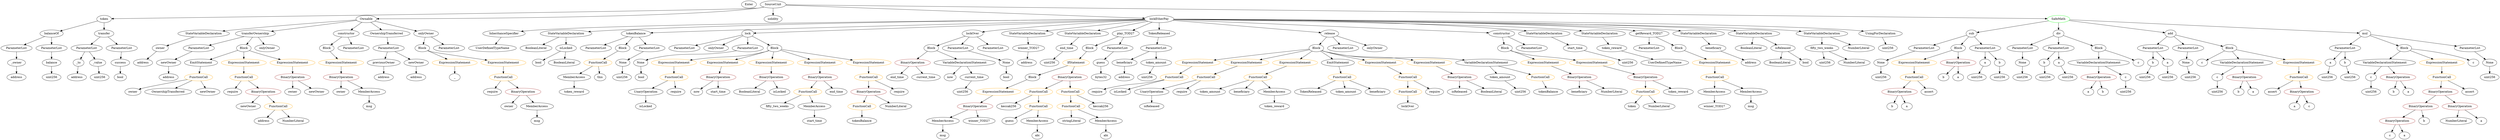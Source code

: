 strict digraph {
	graph [bb="0,0,10257,684"];
	node [label="\N"];
	Enter	[height=0.5,
		pos="3047.5,666",
		width=0.83628];
	ElementaryTypeName_uint256_4	[color=black,
		height=0.5,
		label=uint256,
		pos="8438.5,306",
		width=1.0442];
	ParameterList_Unnamed_5	[color=black,
		height=0.5,
		label=ParameterList,
		pos="7827.5,450",
		width=1.7095];
	Parameter_None_2	[color=black,
		height=0.5,
		label=None,
		pos="7659.5,378",
		width=0.85014];
	ParameterList_Unnamed_5 -> Parameter_None_2	[pos="e,7683.6,389.28 7792.7,434.69 7767,424.07 7731,409.21 7699.5,396 7697.8,395.26 7696,394.49 7694.1,393.72"];
	ParameterList_Unnamed_6	[color=black,
		height=0.5,
		label=ParameterList,
		pos="8808.5,450",
		width=1.7095];
	Parameter_b_3	[color=black,
		height=0.5,
		label=b,
		pos="8801.5,378",
		width=0.75];
	ParameterList_Unnamed_6 -> Parameter_b_3	[pos="e,8803.3,396.1 8806.8,431.7 8806.1,424.41 8805.2,415.73 8804.4,407.54"];
	Parameter_a_3	[color=black,
		height=0.5,
		label=a,
		pos="8873.5,378",
		width=0.75];
	ParameterList_Unnamed_6 -> Parameter_a_3	[pos="e,8860,393.57 8823.9,432.41 8832.4,423.28 8843.1,411.81 8852.3,401.85"];
	Parameter_None_3	[color=black,
		height=0.5,
		label=None,
		pos="8949.5,378",
		width=0.85014];
	ElementaryTypeName_uint256_13	[color=black,
		height=0.5,
		label=uint256,
		pos="8966.5,306",
		width=1.0442];
	Parameter_None_3 -> ElementaryTypeName_uint256_13	[pos="e,8962.4,324.1 8953.7,359.7 8955.5,352.32 8957.7,343.52 8959.7,335.25"];
	ParameterList_Unnamed_20	[color=black,
		height=0.5,
		label=ParameterList,
		pos="2793.5,450",
		width=1.7095];
	Parameter_newOwner	[color=black,
		height=0.5,
		label=newOwner,
		pos="687.54,378",
		width=1.4046];
	ElementaryTypeName_address_5	[color=black,
		height=0.5,
		label=address,
		pos="687.54,306",
		width=1.0996];
	Parameter_newOwner -> ElementaryTypeName_address_5	[pos="e,687.54,324.1 687.54,359.7 687.54,352.41 687.54,343.73 687.54,335.54"];
	UnaryOperation_Unnamed_1	[color=black,
		height=0.5,
		label=UnaryOperation,
		pos="4695.5,234",
		width=1.9452];
	Identifier_isReleased	[color=black,
		height=0.5,
		label=isReleased,
		pos="4695.5,162",
		width=1.3907];
	UnaryOperation_Unnamed_1 -> Identifier_isReleased	[pos="e,4695.5,180.1 4695.5,215.7 4695.5,208.41 4695.5,199.73 4695.5,191.54"];
	BinaryOperation_Unnamed_16	[color=brown,
		height=0.5,
		label=BinaryOperation,
		pos="3551.5,234",
		width=1.9867];
	FunctionCall_Unnamed_11	[color=orange,
		height=0.5,
		label=FunctionCall,
		pos="3523.5,162",
		width=1.6125];
	BinaryOperation_Unnamed_16 -> FunctionCall_Unnamed_11	[pos="e,3530.4,180.1 3544.6,215.7 3541.6,208.15 3538,199.12 3534.6,190.68"];
	NumberLiteral_Unnamed_6	[color=black,
		height=0.5,
		label=NumberLiteral,
		pos="3663.5,162",
		width=1.765];
	BinaryOperation_Unnamed_16 -> NumberLiteral_Unnamed_6	[pos="e,3638.1,178.91 3577.5,216.76 3592.8,207.24 3612.2,195.09 3628.7,184.75"];
	FunctionDefinition_balanceOf	[color=black,
		height=0.5,
		label=balanceOf,
		pos="202.54,522",
		width=1.3491];
	ParameterList_Unnamed_8	[color=black,
		height=0.5,
		label=ParameterList,
		pos="61.543,450",
		width=1.7095];
	FunctionDefinition_balanceOf -> ParameterList_Unnamed_8	[pos="e,91.638,465.94 174.35,507 153.58,496.69 125.04,482.52 101.86,471.02"];
	ParameterList_Unnamed_9	[color=black,
		height=0.5,
		label=ParameterList,
		pos="202.54,450",
		width=1.7095];
	FunctionDefinition_balanceOf -> ParameterList_Unnamed_9	[pos="e,202.54,468.1 202.54,503.7 202.54,496.41 202.54,487.73 202.54,479.54"];
	ExpressionStatement_Unnamed_17	[color=orange,
		height=0.5,
		label=ExpressionStatement,
		pos="4891.5,378",
		width=2.458];
	FunctionCall_Unnamed_18	[color=orange,
		height=0.5,
		label=FunctionCall,
		pos="4795.5,306",
		width=1.6125];
	ExpressionStatement_Unnamed_17 -> FunctionCall_Unnamed_18	[pos="e,4817.5,322.99 4868.8,360.41 4856.2,351.21 4840.3,339.64 4826.6,329.63"];
	StateVariableDeclaration_Unnamed	[color=black,
		height=0.5,
		label=StateVariableDeclaration,
		pos="780.54,522",
		width=2.8184];
	VariableDeclaration_owner	[color=black,
		height=0.5,
		label=owner,
		pos="641.54,450",
		width=0.93331];
	StateVariableDeclaration_Unnamed -> VariableDeclaration_owner	[pos="e,665.24,462.93 747.95,504.59 726.16,493.61 697.55,479.21 675.49,468.09"];
	InheritanceSpecifier_Unnamed	[color=black,
		height=0.5,
		label=InheritanceSpecifier,
		pos="2048.5,522",
		width=2.3333];
	UserDefinedTypeName_Unnamed	[color=black,
		height=0.5,
		label=UserDefinedTypeName,
		pos="1996.5,450",
		width=2.7214];
	InheritanceSpecifier_Unnamed -> UserDefinedTypeName_Unnamed	[pos="e,2009.4,468.28 2036,504.05 2030,496.09 2022.8,486.41 2016.2,477.51"];
	ElementaryTypeName_uint256_18	[color=black,
		height=0.5,
		label=uint256,
		pos="6609.5,378",
		width=1.0442];
	ElementaryTypeName_address_9	[color=black,
		height=0.5,
		label=address,
		pos="4180.5,378",
		width=1.0996];
	Identifier_isReleased_1	[color=black,
		height=0.5,
		label=isReleased,
		pos="5989.5,234",
		width=1.3907];
	Parameter_balance	[color=black,
		height=0.5,
		label=balance,
		pos="202.54,378",
		width=1.0719];
	ElementaryTypeName_uint256_15	[color=black,
		height=0.5,
		label=uint256,
		pos="202.54,306",
		width=1.0442];
	Parameter_balance -> ElementaryTypeName_uint256_15	[pos="e,202.54,324.1 202.54,359.7 202.54,352.41 202.54,343.73 202.54,335.54"];
	Identifier_winner_TOD27_1	[color=black,
		height=0.5,
		label=winner_TOD27,
		pos="7046.5,162",
		width=1.9036];
	Identifier_TokenReleased	[color=black,
		height=0.5,
		label=TokenReleased,
		pos="5363.5,234",
		width=1.8897];
	VariableDeclaration_c	[color=black,
		height=0.5,
		label=c,
		pos="9711.5,306",
		width=0.75];
	ElementaryTypeName_uint256_3	[color=black,
		height=0.5,
		label=uint256,
		pos="9711.5,234",
		width=1.0442];
	VariableDeclaration_c -> ElementaryTypeName_uint256_3	[pos="e,9711.5,252.1 9711.5,287.7 9711.5,280.41 9711.5,271.73 9711.5,263.54"];
	Identifier_owner_2	[color=black,
		height=0.5,
		label=owner,
		pos="518.54,234",
		width=0.93331];
	ExpressionStatement_Unnamed_16	[color=orange,
		height=0.5,
		label=ExpressionStatement,
		pos="6967.5,378",
		width=2.458];
	FunctionCall_Unnamed_17	[color=orange,
		height=0.5,
		label=FunctionCall,
		pos="7046.5,306",
		width=1.6125];
	ExpressionStatement_Unnamed_16 -> FunctionCall_Unnamed_17	[pos="e,7028.1,323.31 6986.7,360.05 6996.6,351.24 7008.9,340.33 7019.8,330.69"];
	BinaryOperation_Unnamed_15	[color=brown,
		height=0.5,
		label=BinaryOperation,
		pos="6486.5,306",
		width=1.9867];
	Identifier_beneficiary	[color=black,
		height=0.5,
		label=beneficiary,
		pos="6486.5,234",
		width=1.4184];
	BinaryOperation_Unnamed_15 -> Identifier_beneficiary	[pos="e,6486.5,252.1 6486.5,287.7 6486.5,280.41 6486.5,271.73 6486.5,263.54"];
	NumberLiteral_Unnamed_5	[color=black,
		height=0.5,
		label=NumberLiteral,
		pos="6619.5,234",
		width=1.765];
	BinaryOperation_Unnamed_15 -> NumberLiteral_Unnamed_5	[pos="e,6590.3,250.42 6516.4,289.29 6535.3,279.36 6559.9,266.41 6580.3,255.66"];
	VariableDeclaration_c_2	[color=black,
		height=0.5,
		label=c,
		pos="9111.5,306",
		width=0.75];
	ElementaryTypeName_uint256_14	[color=black,
		height=0.5,
		label=uint256,
		pos="9111.5,234",
		width=1.0442];
	VariableDeclaration_c_2 -> ElementaryTypeName_uint256_14	[pos="e,9111.5,252.1 9111.5,287.7 9111.5,280.41 9111.5,271.73 9111.5,263.54"];
	ElementaryTypeName_address	[color=black,
		height=0.5,
		label=address,
		pos="61.543,306",
		width=1.0996];
	MemberAccess_Unnamed_6	[color=black,
		height=0.5,
		label=MemberAccess,
		pos="3807.5,90",
		width=1.9174];
	Identifier_msg_2	[color=black,
		height=0.5,
		label=msg,
		pos="3807.5,18",
		width=0.75];
	MemberAccess_Unnamed_6 -> Identifier_msg_2	[pos="e,3807.5,36.104 3807.5,71.697 3807.5,64.407 3807.5,55.726 3807.5,47.536"];
	BooleanLiteral_Unnamed_3	[color=black,
		height=0.5,
		label=BooleanLiteral,
		pos="7116.5,450",
		width=1.7788];
	BinaryOperation_Unnamed_6	[color=brown,
		height=0.5,
		label=BinaryOperation,
		pos="7735.5,234",
		width=1.9867];
	Identifier_b_3	[color=black,
		height=0.5,
		label=b,
		pos="7699.5,162",
		width=0.75];
	BinaryOperation_Unnamed_6 -> Identifier_b_3	[pos="e,7707.8,179.14 7726.6,215.7 7722.6,207.75 7717.6,198.16 7713.1,189.34"];
	Identifier_a_4	[color=black,
		height=0.5,
		label=a,
		pos="7771.5,162",
		width=0.75];
	BinaryOperation_Unnamed_6 -> Identifier_a_4	[pos="e,7763.2,179.14 7744.4,215.7 7748.5,207.75 7753.5,198.16 7758,189.34"];
	StateVariableDeclaration_Unnamed_3	[color=black,
		height=0.5,
		label=StateVariableDeclaration,
		pos="2303.5,522",
		width=2.8184];
	BooleanLiteral_Unnamed_1	[color=black,
		height=0.5,
		label=BooleanLiteral,
		pos="2176.5,450",
		width=1.7788];
	StateVariableDeclaration_Unnamed_3 -> BooleanLiteral_Unnamed_1	[pos="e,2204.7,466.51 2273.4,504.41 2255.9,494.72 2233.5,482.4 2214.7,472.04"];
	VariableDeclaration_isLocked	[color=black,
		height=0.5,
		label=isLocked,
		pos="2303.5,450",
		width=1.2521];
	StateVariableDeclaration_Unnamed_3 -> VariableDeclaration_isLocked	[pos="e,2303.5,468.1 2303.5,503.7 2303.5,496.41 2303.5,487.73 2303.5,479.54"];
	Identifier_guess	[color=black,
		height=0.5,
		label=guess,
		pos="4095.5,90",
		width=0.87786];
	Identifier_b_4	[color=black,
		height=0.5,
		label=b,
		pos="7905.5,306",
		width=0.75];
	ElementaryTypeName_bytes32	[color=black,
		height=0.5,
		label=bytes32,
		pos="4487.5,306",
		width=1.0996];
	Identifier_b_5	[color=black,
		height=0.5,
		label=b,
		pos="9211.5,234",
		width=0.75];
	BinaryOperation_Unnamed_17	[color=brown,
		height=0.5,
		label=BinaryOperation,
		pos="2919.5,306",
		width=1.9867];
	Identifier_now	[color=black,
		height=0.5,
		label=now,
		pos="2827.5,234",
		width=0.75];
	BinaryOperation_Unnamed_17 -> Identifier_now	[pos="e,2844.9,248.2 2897.7,288.41 2884.6,278.42 2867.8,265.64 2853.9,255.09"];
	Identifier_start_time	[color=black,
		height=0.5,
		label=start_time,
		pos="2919.5,234",
		width=1.3076];
	BinaryOperation_Unnamed_17 -> Identifier_start_time	[pos="e,2919.5,252.1 2919.5,287.7 2919.5,280.41 2919.5,271.73 2919.5,263.54"];
	ElementaryTypeName_address_4	[color=black,
		height=0.5,
		label=address,
		pos="1691.5,306",
		width=1.0996];
	Block_Unnamed_7	[color=black,
		height=0.5,
		label=Block,
		pos="6117.5,450",
		width=0.90558];
	ExpressionStatement_Unnamed_9	[color=orange,
		height=0.5,
		label=ExpressionStatement,
		pos="6270.5,378",
		width=2.458];
	Block_Unnamed_7 -> ExpressionStatement_Unnamed_9	[pos="e,6235.8,394.91 6142.1,437.75 6164.5,427.52 6198.1,412.15 6225.3,399.7"];
	ExpressionStatement_Unnamed_8	[color=orange,
		height=0.5,
		label=ExpressionStatement,
		pos="6465.5,378",
		width=2.458];
	Block_Unnamed_7 -> ExpressionStatement_Unnamed_8	[pos="e,6399.9,390.4 6141.9,437.84 6147.3,435.68 6153.1,433.59 6158.5,432 6249.1,405.79 6274.7,412.06 6367.5,396 6374.4,394.81 6381.5,\
393.58 6388.7,392.34"];
	VariableDeclaration_token_amount_1	[color=black,
		height=0.5,
		label=token_amount,
		pos="6156.5,306",
		width=1.765];
	ElementaryTypeName_uint256_24	[color=black,
		height=0.5,
		label=uint256,
		pos="6241.5,234",
		width=1.0442];
	VariableDeclaration_token_amount_1 -> ElementaryTypeName_uint256_24	[pos="e,6223.4,249.95 6176.3,288.76 6187.7,279.34 6202.3,267.34 6214.7,257.06"];
	FunctionDefinition_sub	[color=black,
		height=0.5,
		label=sub,
		pos="8032.5,522",
		width=0.75];
	FunctionDefinition_sub -> ParameterList_Unnamed_5	[pos="e,7866.5,464.3 8009,512.97 7977.1,502.06 7919.1,482.27 7877.3,467.99"];
	Block_Unnamed_2	[color=black,
		height=0.5,
		label=Block,
		pos="7974.5,450",
		width=0.90558];
	FunctionDefinition_sub -> Block_Unnamed_2	[pos="e,7987.5,466.64 8020,505.81 8012.6,496.94 8003.2,485.55 7994.8,475.45"];
	ParameterList_Unnamed_4	[color=black,
		height=0.5,
		label=ParameterList,
		pos="8091.5,450",
		width=1.7095];
	FunctionDefinition_sub -> ParameterList_Unnamed_4	[pos="e,8077.5,467.63 8045.3,505.81 8052.6,497.19 8061.9,486.18 8070.2,476.29"];
	ElementaryTypeName_address_3	[color=black,
		height=0.5,
		label=address,
		pos="1555.5,306",
		width=1.0996];
	Identifier_token	[color=black,
		height=0.5,
		label=token,
		pos="6702.5,162",
		width=0.864];
	FunctionDefinition_div	[color=black,
		height=0.5,
		label=div,
		pos="8399.5,522",
		width=0.75];
	ParameterList_Unnamed_3	[color=black,
		height=0.5,
		label=ParameterList,
		pos="8254.5,450",
		width=1.7095];
	FunctionDefinition_div -> ParameterList_Unnamed_3	[pos="e,8285.4,465.9 8378.1,510.67 8356.5,500.23 8322.5,483.83 8295.7,470.86"];
	ParameterList_Unnamed_2	[color=black,
		height=0.5,
		label=ParameterList,
		pos="8399.5,450",
		width=1.7095];
	FunctionDefinition_div -> ParameterList_Unnamed_2	[pos="e,8399.5,468.1 8399.5,503.7 8399.5,496.41 8399.5,487.73 8399.5,479.54"];
	Block_Unnamed_1	[color=black,
		height=0.5,
		label=Block,
		pos="8565.5,450",
		width=0.90558];
	FunctionDefinition_div -> Block_Unnamed_1	[pos="e,8540.3,461.66 8421.9,511.56 8449.6,499.89 8497,479.89 8529.8,466.09"];
	Identifier_fifty_two_weeks	[color=black,
		height=0.5,
		label=fifty_two_weeks,
		pos="3163.5,162",
		width=2.0145];
	FunctionCall_Unnamed_8	[color=orange,
		height=0.5,
		label=FunctionCall,
		pos="2434.5,378",
		width=1.6125];
	MemberAccess_Unnamed_2	[color=black,
		height=0.5,
		label=MemberAccess,
		pos="2324.5,306",
		width=1.9174];
	FunctionCall_Unnamed_8 -> MemberAccess_Unnamed_2	[pos="e,2349.9,323.14 2409.9,361.29 2394.9,351.79 2375.7,339.53 2359.2,329.06"];
	Identifier_this	[color=black,
		height=0.5,
		label=this,
		pos="2438.5,306",
		width=0.75];
	FunctionCall_Unnamed_8 -> Identifier_this	[pos="e,2437.6,324.1 2435.5,359.7 2435.9,352.41 2436.4,343.73 2436.9,335.54"];
	ElementaryTypeName_uint256_11	[color=black,
		height=0.5,
		label=uint256,
		pos="8873.5,306",
		width=1.0442];
	Identifier_a_7	[color=black,
		height=0.5,
		label=a,
		pos="9473.5,162",
		width=0.75];
	Identifier_abi_1	[color=black,
		height=0.5,
		label=abi,
		pos="4496.5,18",
		width=0.75];
	Parameter_a_2	[color=black,
		height=0.5,
		label=a,
		pos="8091.5,378",
		width=0.75];
	ElementaryTypeName_uint256_8	[color=black,
		height=0.5,
		label=uint256,
		pos="8066.5,306",
		width=1.0442];
	Parameter_a_2 -> ElementaryTypeName_uint256_8	[pos="e,8072.5,323.79 8085.5,360.05 8082.8,352.4 8079.5,343.16 8076.4,334.56"];
	FunctionCall_Unnamed_12	[color=orange,
		height=0.5,
		label=FunctionCall,
		pos="3296.5,234",
		width=1.6125];
	FunctionCall_Unnamed_12 -> Identifier_fifty_two_weeks	[pos="e,3193.4,178.72 3268,217.98 3249.2,208.09 3224.3,194.98 3203.5,184.05"];
	MemberAccess_Unnamed_3	[color=black,
		height=0.5,
		label=MemberAccess,
		pos="3323.5,162",
		width=1.9174];
	FunctionCall_Unnamed_12 -> MemberAccess_Unnamed_3	[pos="e,3316.9,180.1 3303.2,215.7 3306.1,208.15 3309.6,199.12 3312.9,190.68"];
	FunctionCall_Unnamed_10	[color=orange,
		height=0.5,
		label=FunctionCall,
		pos="3540.5,306",
		width=1.6125];
	FunctionCall_Unnamed_10 -> BinaryOperation_Unnamed_16	[pos="e,3548.9,252.1 3543.3,287.7 3544.4,280.32 3545.8,271.52 3547.1,263.25"];
	Identifier_require_3	[color=black,
		height=0.5,
		label=require,
		pos="3677.5,234",
		width=1.0026];
	FunctionCall_Unnamed_10 -> Identifier_require_3	[pos="e,3653.1,247.48 3569.6,290.15 3591,279.21 3620.3,264.27 3642.9,252.7"];
	BooleanLiteral_Unnamed_4	[color=black,
		height=0.5,
		label=BooleanLiteral,
		pos="3048.5,234",
		width=1.7788];
	Identifier_lockOver	[color=black,
		height=0.5,
		label=lockOver,
		pos="5773.5,162",
		width=1.2521];
	EmitStatement_Unnamed	[color=black,
		height=0.5,
		label=EmitStatement,
		pos="820.54,378",
		width=1.7788];
	FunctionCall_Unnamed_6	[color=orange,
		height=0.5,
		label=FunctionCall,
		pos="811.54,306",
		width=1.6125];
	EmitStatement_Unnamed -> FunctionCall_Unnamed_6	[pos="e,813.74,324.1 818.32,359.7 817.37,352.32 816.24,343.52 815.17,335.25"];
	Parameter_None_5	[color=black,
		height=0.5,
		label=None,
		pos="2620.5,378",
		width=0.85014];
	ElementaryTypeName_bool_3	[color=black,
		height=0.5,
		label=bool,
		pos="2622.5,306",
		width=0.76697];
	Parameter_None_5 -> ElementaryTypeName_bool_3	[pos="e,2622.1,324.1 2621,359.7 2621.2,352.41 2621.5,343.73 2621.7,335.54"];
	ModifierInvocation_onlyOwner_1	[color=black,
		height=0.5,
		label=onlyOwner,
		pos="2924.5,450",
		width=1.4323];
	BinaryOperation_Unnamed	[color=brown,
		height=0.5,
		label=BinaryOperation,
		pos="9828.5,306",
		width=1.9867];
	Identifier_b	[color=black,
		height=0.5,
		label=b,
		pos="9810.5,234",
		width=0.75];
	BinaryOperation_Unnamed -> Identifier_b	[pos="e,9814.9,252.1 9824.1,287.7 9822.2,280.32 9819.9,271.52 9817.8,263.25"];
	Identifier_a	[color=black,
		height=0.5,
		label=a,
		pos="9882.5,234",
		width=0.75];
	BinaryOperation_Unnamed -> Identifier_a	[pos="e,9870.7,250.36 9841.6,288.05 9848.3,279.44 9856.5,268.81 9863.8,259.33"];
	Identifier_OwnershipTransferred	[color=black,
		height=0.5,
		label=OwnershipTransferred,
		pos="664.54,234",
		width=2.6243];
	BooleanLiteral_Unnamed_2	[color=black,
		height=0.5,
		label=BooleanLiteral,
		pos="7235.5,378",
		width=1.7788];
	ElementaryTypeName_uint256_20	[color=black,
		height=0.5,
		label=uint256,
		pos="7428.5,378",
		width=1.0442];
	Block_Unnamed_11	[color=black,
		height=0.5,
		label=Block,
		pos="4453.5,450",
		width=0.90558];
	IfStatement_Unnamed	[color=orange,
		height=0.5,
		label=IfStatement,
		pos="4384.5,378",
		width=1.4739];
	Block_Unnamed_11 -> IfStatement_Unnamed	[pos="e,4400.4,395.13 4438.6,433.81 4429.8,424.89 4418.5,413.41 4408.5,403.26"];
	Identifier_a_5	[color=black,
		height=0.5,
		label=a,
		pos="7977.5,306",
		width=0.75];
	Identifier_require_4	[color=black,
		height=0.5,
		label=require,
		pos="4463.5,234",
		width=1.0026];
	ExpressionStatement_Unnamed_18	[color=orange,
		height=0.5,
		label=ExpressionStatement,
		pos="5086.5,378",
		width=2.458];
	FunctionCall_Unnamed_19	[color=orange,
		height=0.5,
		label=FunctionCall,
		pos="4929.5,306",
		width=1.6125];
	ExpressionStatement_Unnamed_18 -> FunctionCall_Unnamed_19	[pos="e,4961.8,321.39 5050.9,361.12 5027.6,350.72 4997,337.07 4972.3,326.08"];
	ParameterList_Unnamed_18	[color=black,
		height=0.5,
		label=ParameterList,
		pos="2428.5,450",
		width=1.7095];
	MemberAccess_Unnamed_4	[color=black,
		height=0.5,
		label=MemberAccess,
		pos="4214.5,90",
		width=1.9174];
	Identifier_abi	[color=black,
		height=0.5,
		label=abi,
		pos="4214.5,18",
		width=0.75];
	MemberAccess_Unnamed_4 -> Identifier_abi	[pos="e,4214.5,36.104 4214.5,71.697 4214.5,64.407 4214.5,55.726 4214.5,47.536"];
	ElementaryTypeName_uint256_12	[color=black,
		height=0.5,
		label=uint256,
		pos="8780.5,306",
		width=1.0442];
	Parameter_b_3 -> ElementaryTypeName_uint256_12	[pos="e,8785.7,324.28 8796.5,360.05 8794.2,352.6 8791.5,343.64 8789,335.22"];
	BinaryOperation_Unnamed_18	[color=brown,
		height=0.5,
		label=BinaryOperation,
		pos="3342.5,306",
		width=1.9867];
	BinaryOperation_Unnamed_18 -> FunctionCall_Unnamed_12	[pos="e,3307.6,251.79 3331.4,288.05 3326.2,280.06 3319.8,270.33 3313.9,261.4"];
	Identifier_end_time	[color=black,
		height=0.5,
		label=end_time,
		pos="3417.5,234",
		width=1.2382];
	BinaryOperation_Unnamed_18 -> Identifier_end_time	[pos="e,3400.4,250.99 3360.3,288.41 3369.8,279.57 3381.6,268.53 3392.1,258.79"];
	ExpressionStatement_Unnamed_10	[color=orange,
		height=0.5,
		label=ExpressionStatement,
		pos="2757.5,378",
		width=2.458];
	FunctionCall_Unnamed_9	[color=orange,
		height=0.5,
		label=FunctionCall,
		pos="2746.5,306",
		width=1.6125];
	ExpressionStatement_Unnamed_10 -> FunctionCall_Unnamed_9	[pos="e,2749.2,324.1 2754.8,359.7 2753.7,352.32 2752.3,343.52 2751,335.25"];
	Identifier_assert_1	[color=black,
		height=0.5,
		label=assert,
		pos="7857.5,234",
		width=0.89172];
	Block_Unnamed_14	[color=black,
		height=0.5,
		label=Block,
		pos="5366.5,450",
		width=0.90558];
	Block_Unnamed_14 -> ExpressionStatement_Unnamed_17	[pos="e,4956.6,390.59 5335,444.91 5270.1,436.43 5117.4,416.07 4989.5,396 4982.5,394.89 4975.1,393.69 4967.7,392.46"];
	Block_Unnamed_14 -> ExpressionStatement_Unnamed_18	[pos="e,5140.9,392.59 5337.1,441.64 5293.4,430.73 5210.4,409.96 5151.9,395.34"];
	ExpressionStatement_Unnamed_20	[color=orange,
		height=0.5,
		label=ExpressionStatement,
		pos="5281.5,378",
		width=2.458];
	Block_Unnamed_14 -> ExpressionStatement_Unnamed_20	[pos="e,5302.1,395.95 5348.9,434.5 5338,425.47 5323.6,413.64 5311,403.23"];
	EmitStatement_Unnamed_1	[color=black,
		height=0.5,
		label=EmitStatement,
		pos="5452.5,378",
		width=1.7788];
	Block_Unnamed_14 -> EmitStatement_Unnamed_1	[pos="e,5432.3,395.45 5384.4,434.5 5395.7,425.26 5410.7,413.07 5423.7,402.47"];
	ExpressionStatement_Unnamed_19	[color=orange,
		height=0.5,
		label=ExpressionStatement,
		pos="5623.5,378",
		width=2.458];
	Block_Unnamed_14 -> ExpressionStatement_Unnamed_19	[pos="e,5562.3,391.41 5391.5,437.96 5396.7,435.83 5402.3,433.73 5407.5,432 5454.7,416.54 5508.9,403.24 5551.3,393.84"];
	ExpressionStatement_Unnamed_21	[color=orange,
		height=0.5,
		label=ExpressionStatement,
		pos="5818.5,378",
		width=2.458];
	Block_Unnamed_14 -> ExpressionStatement_Unnamed_21	[pos="e,5754.1,390.73 5390.9,437.61 5396.3,435.46 5402,433.43 5407.5,432 5543.1,396.84 5581.9,415.97 5720.5,396 5727.7,394.96 5735.2,393.8 \
5742.7,392.59"];
	VariableDeclarationStatement_Unnamed_4	[color=black,
		height=0.5,
		label=VariableDeclarationStatement,
		pos="6044.5,378",
		width=3.3174];
	Block_Unnamed_14 -> VariableDeclarationStatement_Unnamed_4	[pos="e,5959.3,390.97 5390.4,437.6 5395.9,435.39 5401.8,433.35 5407.5,432 5627.8,379.98 5690.3,418.8 5915.5,396 5926.1,394.94 5937,393.69 \
5947.9,392.37"];
	Identifier_c_3	[color=black,
		height=0.5,
		label=c,
		pos="9545.5,162",
		width=0.75];
	ExpressionStatement_Unnamed_15	[color=orange,
		height=0.5,
		label=ExpressionStatement,
		pos="4052.5,234",
		width=2.458];
	BinaryOperation_Unnamed_22	[color=brown,
		height=0.5,
		label=BinaryOperation,
		pos="3951.5,162",
		width=1.9867];
	ExpressionStatement_Unnamed_15 -> BinaryOperation_Unnamed_22	[pos="e,3975.2,179.39 4028.4,216.23 4015.1,207.08 3998.6,195.61 3984.2,185.66"];
	ExpressionStatement_Unnamed_3	[color=orange,
		height=0.5,
		label=ExpressionStatement,
		pos="1381.5,378",
		width=2.458];
	BinaryOperation_Unnamed_10	[color=brown,
		height=0.5,
		label=BinaryOperation,
		pos="1385.5,306",
		width=1.9867];
	ExpressionStatement_Unnamed_3 -> BinaryOperation_Unnamed_10	[pos="e,1384.6,324.1 1382.5,359.7 1382.9,352.41 1383.4,343.73 1383.9,335.54"];
	FunctionDefinition_tokenBalance	[color=black,
		height=0.5,
		label=tokenBalance,
		pos="2596.5,522",
		width=1.6679];
	FunctionDefinition_tokenBalance -> ParameterList_Unnamed_18	[pos="e,2462.8,465.26 2562.5,506.83 2536.8,496.1 2501.2,481.26 2473.1,469.57"];
	Block_Unnamed_8	[color=black,
		height=0.5,
		label=Block,
		pos="2540.5,450",
		width=0.90558];
	FunctionDefinition_tokenBalance -> Block_Unnamed_8	[pos="e,2553.2,466.83 2583,504.05 2576.2,495.56 2567.8,485.11 2560.3,475.73"];
	ParameterList_Unnamed_19	[color=black,
		height=0.5,
		label=ParameterList,
		pos="2652.5,450",
		width=1.7095];
	FunctionDefinition_tokenBalance -> ParameterList_Unnamed_19	[pos="e,2639.1,467.79 2610.1,504.05 2616.7,495.8 2624.8,485.7 2632.1,476.54"];
	ExpressionStatement_Unnamed_5	[color=orange,
		height=0.5,
		label=ExpressionStatement,
		pos="1848.5,378",
		width=2.458];
	Identifier__	[color=black,
		height=0.5,
		label=_,
		pos="1848.5,306",
		width=0.75];
	ExpressionStatement_Unnamed_5 -> Identifier__	[pos="e,1848.5,324.1 1848.5,359.7 1848.5,352.41 1848.5,343.73 1848.5,335.54"];
	ExpressionStatement_Unnamed_6	[color=orange,
		height=0.5,
		label=ExpressionStatement,
		pos="991.54,378",
		width=2.458];
	FunctionCall_Unnamed_4	[color=orange,
		height=0.5,
		label=FunctionCall,
		pos="991.54,306",
		width=1.6125];
	ExpressionStatement_Unnamed_6 -> FunctionCall_Unnamed_4	[pos="e,991.54,324.1 991.54,359.7 991.54,352.41 991.54,343.73 991.54,335.54"];
	Identifier_assert_2	[color=black,
		height=0.5,
		label=assert,
		pos="9387.5,234",
		width=0.89172];
	Identifier_token_reward_1	[color=black,
		height=0.5,
		label=token_reward,
		pos="2324.5,234",
		width=1.7095];
	MemberAccess_Unnamed_2 -> Identifier_token_reward_1	[pos="e,2324.5,252.1 2324.5,287.7 2324.5,280.41 2324.5,271.73 2324.5,263.54"];
	FunctionDefinition_lock	[color=black,
		height=0.5,
		label=lock,
		pos="3055.5,522",
		width=0.75];
	FunctionDefinition_lock -> ParameterList_Unnamed_20	[pos="e,2837.8,462.83 3030.9,514.41 2989.5,503.34 2904.9,480.74 2848.7,465.73"];
	FunctionDefinition_lock -> ModifierInvocation_onlyOwner_1	[pos="e,2952,465.69 3034.8,509.91 3015.3,499.5 2985.7,483.68 2962.1,471.06"];
	ParameterList_Unnamed_21	[color=black,
		height=0.5,
		label=ParameterList,
		pos="3055.5,450",
		width=1.7095];
	FunctionDefinition_lock -> ParameterList_Unnamed_21	[pos="e,3055.5,468.1 3055.5,503.7 3055.5,496.41 3055.5,487.73 3055.5,479.54"];
	Block_Unnamed_9	[color=black,
		height=0.5,
		label=Block,
		pos="3167.5,450",
		width=0.90558];
	FunctionDefinition_lock -> Block_Unnamed_9	[pos="e,3146.6,464.06 3074.8,508.97 3091.9,498.27 3117.2,482.44 3137.1,470.02"];
	ElementaryTypeName_uint256_9	[color=black,
		height=0.5,
		label=uint256,
		pos="8159.5,306",
		width=1.0442];
	ParameterList_Unnamed_17	[color=black,
		height=0.5,
		label=ParameterList,
		pos="6229.5,450",
		width=1.7095];
	Parameter_a	[color=black,
		height=0.5,
		label=a,
		pos="9548.5,378",
		width=0.75];
	ElementaryTypeName_uint256	[color=black,
		height=0.5,
		label=uint256,
		pos="9533.5,306",
		width=1.0442];
	Parameter_a -> ElementaryTypeName_uint256	[pos="e,9537.2,324.1 9544.8,359.7 9543.3,352.32 9541.4,343.52 9539.6,335.25"];
	FunctionCall_Unnamed_6 -> Identifier_owner_2	[pos="e,544.21,245.99 765.96,294.52 756.26,292.33 746.07,290.06 736.54,288 658.93,271.22 637.64,274.68 561.54,252 559.32,251.34 557.05,\
250.61 554.77,249.83"];
	FunctionCall_Unnamed_6 -> Identifier_OwnershipTransferred	[pos="e,698.66,251.24 780.73,290.33 759.92,280.42 732.13,267.18 708.94,256.14"];
	Identifier_newOwner_1	[color=black,
		height=0.5,
		label=newOwner,
		pos="827.54,234",
		width=1.4046];
	FunctionCall_Unnamed_6 -> Identifier_newOwner_1	[pos="e,823.63,252.1 815.5,287.7 817.18,280.32 819.19,271.52 821.09,263.25"];
	ExpressionStatement_Unnamed_1	[color=orange,
		height=0.5,
		label=ExpressionStatement,
		pos="7796.5,378",
		width=2.458];
	Block_Unnamed_2 -> ExpressionStatement_Unnamed_1	[pos="e,7835.9,394.49 7948.7,438.82 7921.9,428.32 7879.6,411.67 7846.4,398.6"];
	BinaryOperation_Unnamed_7	[color=brown,
		height=0.5,
		label=BinaryOperation,
		pos="7974.5,378",
		width=1.9867];
	Block_Unnamed_2 -> BinaryOperation_Unnamed_7	[pos="e,7974.5,396.1 7974.5,431.7 7974.5,424.41 7974.5,415.73 7974.5,407.54"];
	Identifier_isLocked	[color=black,
		height=0.5,
		label=isLocked,
		pos="2622.5,162",
		width=1.2521];
	VariableDeclarationStatement_Unnamed	[color=black,
		height=0.5,
		label=VariableDeclarationStatement,
		pos="9784.5,378",
		width=3.3174];
	VariableDeclarationStatement_Unnamed -> VariableDeclaration_c	[pos="e,9726.6,321.42 9766.9,360.05 9757.2,350.82 9745.2,339.29 9734.8,329.33"];
	VariableDeclarationStatement_Unnamed -> BinaryOperation_Unnamed	[pos="e,9817.8,324.1 9795.4,359.7 9800.3,351.9 9806.2,342.51 9811.7,333.83"];
	Parameter_b_1	[color=black,
		height=0.5,
		label=b,
		pos="8329.5,378",
		width=0.75];
	ElementaryTypeName_uint256_5	[color=black,
		height=0.5,
		label=uint256,
		pos="8345.5,306",
		width=1.0442];
	Parameter_b_1 -> ElementaryTypeName_uint256_5	[pos="e,8341.6,324.1 8333.5,359.7 8335.2,352.32 8337.2,343.52 8339.1,335.25"];
	ContractDefinition_token	[color=black,
		height=0.5,
		label=token,
		pos="413.54,594",
		width=0.864];
	ContractDefinition_token -> FunctionDefinition_balanceOf	[pos="e,237.82,534.7 386.82,584.13 352.11,572.62 290.96,552.33 248.68,538.3"];
	FunctionDefinition_transfer	[color=black,
		height=0.5,
		label=transfer,
		pos="413.54,522",
		width=1.0719];
	ContractDefinition_token -> FunctionDefinition_transfer	[pos="e,413.54,540.1 413.54,575.7 413.54,568.41 413.54,559.73 413.54,551.54"];
	FunctionCall_Unnamed_2	[color=orange,
		height=0.5,
		label=FunctionCall,
		pos="9415.5,306",
		width=1.6125];
	FunctionCall_Unnamed_2 -> Identifier_assert_2	[pos="e,9394.2,251.62 9408.6,287.7 9405.6,280.04 9401.9,270.85 9398.5,262.3"];
	BinaryOperation_Unnamed_9	[color=brown,
		height=0.5,
		label=BinaryOperation,
		pos="9509.5,234",
		width=1.9867];
	FunctionCall_Unnamed_2 -> BinaryOperation_Unnamed_9	[pos="e,9487.3,251.55 9436.9,289.12 9449.1,280 9464.7,268.4 9478.3,258.28"];
	FunctionDefinition_lockOver	[color=black,
		height=0.5,
		label=lockOver,
		pos="3952.5,522",
		width=1.2521];
	Block_Unnamed_10	[color=black,
		height=0.5,
		label=Block,
		pos="3780.5,450",
		width=0.90558];
	FunctionDefinition_lockOver -> Block_Unnamed_10	[pos="e,3806.1,461.64 3921.5,508.55 3895,497.85 3855.7,482 3821.5,468 3819.8,467.3 3818.1,466.58 3816.3,465.85"];
	ParameterList_Unnamed_23	[color=black,
		height=0.5,
		label=ParameterList,
		pos="3892.5,450",
		width=1.7095];
	FunctionDefinition_lockOver -> ParameterList_Unnamed_23	[pos="e,3906.8,467.63 3938.6,504.76 3931.4,496.32 3922.4,485.8 3914.2,476.31"];
	ParameterList_Unnamed_22	[color=black,
		height=0.5,
		label=ParameterList,
		pos="4033.5,450",
		width=1.7095];
	FunctionDefinition_lockOver -> ParameterList_Unnamed_22	[pos="e,4014.4,467.55 3970.9,505.12 3981.3,496.18 3994.4,484.85 4005.9,474.86"];
	Identifier_require_1	[color=black,
		height=0.5,
		label=require,
		pos="932.54,234",
		width=1.0026];
	FunctionCall_Unnamed_4 -> Identifier_require_1	[pos="e,946.02,250.99 977.56,288.41 970.33,279.83 961.36,269.19 953.34,259.67"];
	BinaryOperation_Unnamed_12	[color=brown,
		height=0.5,
		label=BinaryOperation,
		pos="1058.5,234",
		width=1.9867];
	FunctionCall_Unnamed_4 -> BinaryOperation_Unnamed_12	[pos="e,1042.3,251.96 1007.4,288.41 1015.5,279.99 1025.4,269.58 1034.4,260.2"];
	Identifier_end_time_1	[color=black,
		height=0.5,
		label=end_time,
		pos="3661.5,306",
		width=1.2382];
	ElementaryTypeName_bool	[color=black,
		height=0.5,
		label=bool,
		pos="481.54,306",
		width=0.76697];
	ParameterList_Unnamed_7	[color=black,
		height=0.5,
		label=ParameterList,
		pos="8949.5,450",
		width=1.7095];
	ParameterList_Unnamed_7 -> Parameter_None_3	[pos="e,8949.5,396.1 8949.5,431.7 8949.5,424.41 8949.5,415.73 8949.5,407.54"];
	ElementaryTypeName_uint256_16	[color=black,
		height=0.5,
		label=uint256,
		pos="396.54,306",
		width=1.0442];
	ParameterList_Unnamed_25	[color=black,
		height=0.5,
		label=ParameterList,
		pos="6702.5,450",
		width=1.7095];
	Parameter_None_1	[color=black,
		height=0.5,
		label=None,
		pos="8252.5,378",
		width=0.85014];
	ParameterList_Unnamed_3 -> Parameter_None_1	[pos="e,8253,396.1 8254,431.7 8253.8,424.41 8253.6,415.73 8253.4,407.54"];
	ElementaryTypeName_uint256_10	[color=black,
		height=0.5,
		label=uint256,
		pos="7659.5,306",
		width=1.0442];
	ElementaryTypeName_uint256_23	[color=black,
		height=0.5,
		label=uint256,
		pos="3908.5,234",
		width=1.0442];
	Identifier_require	[color=black,
		height=0.5,
		label=require,
		pos="2039.5,234",
		width=1.0026];
	ElementaryTypeName_bool_2	[color=black,
		height=0.5,
		label=bool,
		pos="7345.5,378",
		width=0.76697];
	StateVariableDeclaration_Unnamed_8	[color=black,
		height=0.5,
		label=StateVariableDeclaration,
		pos="4179.5,522",
		width=2.8184];
	VariableDeclaration_winner_TOD27	[color=black,
		height=0.5,
		label=winner_TOD27,
		pos="4181.5,450",
		width=1.9036];
	StateVariableDeclaration_Unnamed_8 -> VariableDeclaration_winner_TOD27	[pos="e,4181.1,468.1 4180,503.7 4180.2,496.41 4180.5,487.73 4180.7,479.54"];
	ElementaryTypeName_address_6	[color=black,
		height=0.5,
		label=address,
		pos="1061.5,90",
		width=1.0996];
	ParameterList_Unnamed	[color=black,
		height=0.5,
		label=ParameterList,
		pos="9620.5,450",
		width=1.7095];
	ParameterList_Unnamed -> Parameter_a	[pos="e,9563.1,393.11 9603.5,432.41 9593.9,423.06 9581.7,411.26 9571.3,401.13"];
	Parameter_b	[color=black,
		height=0.5,
		label=b,
		pos="9620.5,378",
		width=0.75];
	ParameterList_Unnamed -> Parameter_b	[pos="e,9620.5,396.1 9620.5,431.7 9620.5,424.41 9620.5,415.73 9620.5,407.54"];
	FunctionCall_Unnamed_7	[color=orange,
		height=0.5,
		label=FunctionCall,
		pos="6759.5,234",
		width=1.6125];
	FunctionCall_Unnamed_7 -> Identifier_token	[pos="e,6715.4,178.83 6745.7,216.05 6738.8,207.56 6730.3,197.11 6722.7,187.73"];
	NumberLiteral_Unnamed_4	[color=black,
		height=0.5,
		label=NumberLiteral,
		pos="6815.5,162",
		width=1.765];
	FunctionCall_Unnamed_7 -> NumberLiteral_Unnamed_4	[pos="e,6802.1,179.79 6773.1,216.05 6779.7,207.8 6787.8,197.7 6795.1,188.54"];
	ParameterList_Unnamed_26	[color=black,
		height=0.5,
		label=ParameterList,
		pos="5478.5,450",
		width=1.7095];
	stringLiteral_Unnamed	[color=black,
		height=0.5,
		label=stringLiteral,
		pos="4355.5,90",
		width=1.5016];
	BinaryOperation_Unnamed_20	[color=brown,
		height=0.5,
		label=BinaryOperation,
		pos="3715.5,378",
		width=1.9867];
	Block_Unnamed_10 -> BinaryOperation_Unnamed_20	[pos="e,3731.3,395.96 3766.1,433.46 3758.1,424.87 3748,413.97 3738.9,404.19"];
	VariableDeclarationStatement_Unnamed_3	[color=black,
		height=0.5,
		label=VariableDeclarationStatement,
		pos="3924.5,378",
		width=3.3174];
	Block_Unnamed_10 -> VariableDeclarationStatement_Unnamed_3	[pos="e,3890.2,395.68 3804.3,437.44 3824.8,427.49 3854.9,412.85 3879.9,400.71"];
	ParameterList_Unnamed_10	[color=black,
		height=0.5,
		label=ParameterList,
		pos="343.54,450",
		width=1.7095];
	FunctionDefinition_transfer -> ParameterList_Unnamed_10	[pos="e,360.34,467.8 397.66,505.12 388.96,496.42 377.99,485.45 368.21,475.66"];
	ParameterList_Unnamed_11	[color=black,
		height=0.5,
		label=ParameterList,
		pos="484.54,450",
		width=1.7095];
	FunctionDefinition_transfer -> ParameterList_Unnamed_11	[pos="e,467.59,467.71 429.3,505.46 438.17,496.72 449.46,485.59 459.51,475.68"];
	BinaryOperation_Unnamed_19	[color=brown,
		height=0.5,
		label=BinaryOperation,
		pos="3147.5,306",
		width=1.9867];
	BinaryOperation_Unnamed_19 -> BooleanLiteral_Unnamed_4	[pos="e,3071.3,251.07 3124.3,288.59 3111.2,279.31 3094.6,267.57 3080.3,257.44"];
	Identifier_isLocked_1	[color=black,
		height=0.5,
		label=isLocked,
		pos="3175.5,234",
		width=1.2521];
	BinaryOperation_Unnamed_19 -> Identifier_isLocked_1	[pos="e,3168.7,252.1 3154.5,287.7 3157.5,280.15 3161.1,271.12 3164.5,262.68"];
	Identifier_owner	[color=black,
		height=0.5,
		label=owner,
		pos="1385.5,234",
		width=0.93331];
	Parameter__to	[color=black,
		height=0.5,
		label=_to,
		pos="303.54,378",
		width=0.75];
	ElementaryTypeName_address_1	[color=black,
		height=0.5,
		label=address,
		pos="301.54,306",
		width=1.0996];
	Parameter__to -> ElementaryTypeName_address_1	[pos="e,302.03,324.1 303.05,359.7 302.84,352.41 302.59,343.73 302.36,335.54"];
	ElementaryTypeName_uint256_21	[color=black,
		height=0.5,
		label=uint256,
		pos="4681.5,306",
		width=1.0442];
	ExpressionStatement_Unnamed_12	[color=orange,
		height=0.5,
		label=ExpressionStatement,
		pos="2952.5,378",
		width=2.458];
	ExpressionStatement_Unnamed_12 -> BinaryOperation_Unnamed_17	[pos="e,2927.6,324.1 2944.4,359.7 2940.8,352.07 2936.5,342.92 2932.5,334.4"];
	Parameter_a_1	[color=black,
		height=0.5,
		label=a,
		pos="8401.5,378",
		width=0.75];
	Parameter_a_1 -> ElementaryTypeName_uint256_4	[pos="e,8429.8,323.63 8410.1,360.76 8414.4,352.75 8419.6,342.88 8424.4,333.79"];
	Identifier_a_3	[color=black,
		height=0.5,
		label=a,
		pos="8510.5,234",
		width=0.75];
	Block_Unnamed_4	[color=black,
		height=0.5,
		label=Block,
		pos="1317.5,450",
		width=0.90558];
	Block_Unnamed_4 -> ExpressionStatement_Unnamed_3	[pos="e,1366,395.96 1331.7,433.46 1339.6,424.87 1349.6,413.97 1358.5,404.19"];
	ContractDefinition_Ownable	[color=black,
		height=0.5,
		label=Ownable,
		pos="1477.5,594",
		width=1.2105];
	ContractDefinition_Ownable -> StateVariableDeclaration_Unnamed	[pos="e,867.29,531.71 1435.5,588.78 1326.6,577.84 1033.1,548.36 878.62,532.85"];
	FunctionDefinition_transferOwnership	[color=black,
		height=0.5,
		label=transferOwnership,
		pos="1042.5,522",
		width=2.1947];
	ContractDefinition_Ownable -> FunctionDefinition_transferOwnership	[pos="e,1105.5,533.13 1437.4,586.54 1364.5,574.81 1209.4,549.85 1116.8,534.94"];
	FunctionDefinition_constructor	[color=black,
		height=0.5,
		label=constructor,
		pos="1394.5,522",
		width=1.4877];
	ContractDefinition_Ownable -> FunctionDefinition_constructor	[pos="e,1413.8,539.22 1459.1,577.46 1448.3,568.32 1434.4,556.59 1422.2,546.35"];
	EventDefinition_OwnershipTransferred	[color=black,
		height=0.5,
		label=OwnershipTransferred,
		pos="1560.5,522",
		width=2.6243];
	ContractDefinition_Ownable -> EventDefinition_OwnershipTransferred	[pos="e,1540.4,539.96 1496,577.46 1506.5,568.61 1519.9,557.31 1531.7,547.3"];
	ModifierDefinition_onlyOwner	[color=black,
		height=0.5,
		label=onlyOwner,
		pos="1724.5,522",
		width=1.4323];
	ContractDefinition_Ownable -> ModifierDefinition_onlyOwner	[pos="e,1685.5,534.08 1512.7,583.05 1555.1,571.03 1626.6,550.76 1674.7,537.13"];
	Block_Unnamed	[color=black,
		height=0.5,
		label=Block,
		pos="9865.5,450",
		width=0.90558];
	Block_Unnamed -> VariableDeclarationStatement_Unnamed	[pos="e,9804.5,396.2 9848.8,434.5 9838.4,425.54 9824.8,413.81 9812.8,403.45"];
	ExpressionStatement_Unnamed	[color=orange,
		height=0.5,
		label=ExpressionStatement,
		pos="10011,378",
		width=2.458];
	Block_Unnamed -> ExpressionStatement_Unnamed	[pos="e,9977.3,395.03 9889.5,437.44 9910.6,427.27 9941.7,412.21 9967.2,399.93"];
	Identifier_c_1	[color=black,
		height=0.5,
		label=c,
		pos="10144,378",
		width=0.75];
	Block_Unnamed -> Identifier_c_1	[pos="e,10123,389.88 9897.1,444.42 9943.9,437.12 10034,421.04 10108,396 10109,395.47 10111,394.89 10112,394.28"];
	Identifier_newOwner	[color=black,
		height=0.5,
		label=newOwner,
		pos="994.54,162",
		width=1.4046];
	FunctionCall_Unnamed_20	[color=orange,
		height=0.5,
		label=FunctionCall,
		pos="5773.5,306",
		width=1.6125];
	FunctionCall_Unnamed_21	[color=orange,
		height=0.5,
		label=FunctionCall,
		pos="5773.5,234",
		width=1.6125];
	FunctionCall_Unnamed_20 -> FunctionCall_Unnamed_21	[pos="e,5773.5,252.1 5773.5,287.7 5773.5,280.41 5773.5,271.73 5773.5,263.54"];
	Identifier_require_6	[color=black,
		height=0.5,
		label=require,
		pos="5885.5,234",
		width=1.0026];
	FunctionCall_Unnamed_20 -> Identifier_require_6	[pos="e,5863.8,248.6 5798.4,289.46 5814.9,279.13 5836.8,265.48 5854.4,254.43"];
	ParameterList_Unnamed_12	[color=black,
		height=0.5,
		label=ParameterList,
		pos="1570.5,450",
		width=1.7095];
	VariableDeclaration_previousOwner	[color=black,
		height=0.5,
		label=previousOwner,
		pos="1555.5,378",
		width=1.8759];
	ParameterList_Unnamed_12 -> VariableDeclaration_previousOwner	[pos="e,1559.2,396.1 1566.8,431.7 1565.3,424.32 1563.4,415.52 1561.6,407.25"];
	VariableDeclaration_newOwner	[color=black,
		height=0.5,
		label=newOwner,
		pos="1691.5,378",
		width=1.4046];
	ParameterList_Unnamed_12 -> VariableDeclaration_newOwner	[pos="e,1666,393.77 1597.4,433.46 1614.7,423.47 1637.3,410.38 1656.1,399.53"];
	ParameterList_Unnamed_21 -> Parameter_None_5	[pos="e,2643.8,390.24 3010.9,437.26 3002.5,435.31 2993.8,433.45 2985.5,432 2842.4,406.8 2801.1,432.81 2660.5,396 2658.5,395.48 2656.5,\
394.87 2654.5,394.21"];
	BooleanLiteral_Unnamed_5	[color=black,
		height=0.5,
		label=BooleanLiteral,
		pos="6121.5,234",
		width=1.7788];
	ElementaryTypeName_uint256_1	[color=black,
		height=0.5,
		label=uint256,
		pos="9626.5,306",
		width=1.0442];
	Parameter_b -> ElementaryTypeName_uint256_1	[pos="e,9625.1,324.1 9622,359.7 9622.7,352.41 9623.4,343.73 9624.1,335.54"];
	ParameterList_Unnamed_24	[color=black,
		height=0.5,
		label=ParameterList,
		pos="4572.5,450",
		width=1.7095];
	Parameter_guess	[color=black,
		height=0.5,
		label=guess,
		pos="4487.5,378",
		width=0.87786];
	ParameterList_Unnamed_24 -> Parameter_guess	[pos="e,4504.8,393.25 4552.8,432.76 4541.1,423.14 4526.2,410.84 4513.6,400.43"];
	FunctionDefinition_add	[color=black,
		height=0.5,
		label=add,
		pos="8878.5,522",
		width=0.75];
	FunctionDefinition_add -> ParameterList_Unnamed_6	[pos="e,8825.2,467.7 8864,506.5 8855.1,497.59 8843.5,485.94 8833.2,475.62"];
	FunctionDefinition_add -> ParameterList_Unnamed_7	[pos="e,8932.6,467.7 8893.3,506.5 8902.3,497.59 8914.1,485.94 8924.6,475.62"];
	Block_Unnamed_3	[color=black,
		height=0.5,
		label=Block,
		pos="9125.5,450",
		width=0.90558];
	FunctionDefinition_add -> Block_Unnamed_3	[pos="e,9096.9,459.12 8903.1,514.03 8945.9,501.91 9034.3,476.85 9085.9,462.24"];
	Identifier_owner_1	[color=black,
		height=0.5,
		label=owner,
		pos="2105.5,162",
		width=0.93331];
	Identifier_owner_3	[color=black,
		height=0.5,
		label=owner,
		pos="1181.5,234",
		width=0.93331];
	BinaryOperation_Unnamed_23	[color=brown,
		height=0.5,
		label=BinaryOperation,
		pos="5989.5,306",
		width=1.9867];
	BinaryOperation_Unnamed_23 -> Identifier_isReleased_1	[pos="e,5989.5,252.1 5989.5,287.7 5989.5,280.41 5989.5,271.73 5989.5,263.54"];
	BinaryOperation_Unnamed_23 -> BooleanLiteral_Unnamed_5	[pos="e,6092.5,250.42 6019.2,289.29 6037.8,279.4 6062.1,266.53 6082.3,255.8"];
	FunctionCall_Unnamed_1	[color=orange,
		height=0.5,
		label=FunctionCall,
		pos="7796.5,306",
		width=1.6125];
	ExpressionStatement_Unnamed_1 -> FunctionCall_Unnamed_1	[pos="e,7796.5,324.1 7796.5,359.7 7796.5,352.41 7796.5,343.73 7796.5,335.54"];
	Identifier_msg_3	[color=black,
		height=0.5,
		label=msg,
		pos="7202.5,162",
		width=0.75];
	MemberAccess_Unnamed	[color=black,
		height=0.5,
		label=MemberAccess,
		pos="1506.5,234",
		width=1.9174];
	Identifier_msg	[color=black,
		height=0.5,
		label=msg,
		pos="1506.5,162",
		width=0.75];
	MemberAccess_Unnamed -> Identifier_msg	[pos="e,1506.5,180.1 1506.5,215.7 1506.5,208.41 1506.5,199.73 1506.5,191.54"];
	FunctionCall_Unnamed_13	[color=orange,
		height=0.5,
		label=FunctionCall,
		pos="4217.5,234",
		width=1.6125];
	Identifier_keccak256	[color=black,
		height=0.5,
		label=keccak256,
		pos="4091.5,162",
		width=1.3907];
	FunctionCall_Unnamed_13 -> Identifier_keccak256	[pos="e,4118,177.68 4190.2,217.81 4172,207.68 4147.8,194.24 4127.9,183.2"];
	FunctionCall_Unnamed_14	[color=orange,
		height=0.5,
		label=FunctionCall,
		pos="4217.5,162",
		width=1.6125];
	FunctionCall_Unnamed_13 -> FunctionCall_Unnamed_14	[pos="e,4217.5,180.1 4217.5,215.7 4217.5,208.41 4217.5,199.73 4217.5,191.54"];
	Identifier_tokenBalance	[color=black,
		height=0.5,
		label=tokenBalance,
		pos="3523.5,90",
		width=1.6679];
	FunctionCall_Unnamed_11 -> Identifier_tokenBalance	[pos="e,3523.5,108.1 3523.5,143.7 3523.5,136.41 3523.5,127.73 3523.5,119.54"];
	FunctionCall_Unnamed_1 -> BinaryOperation_Unnamed_6	[pos="e,7750.3,251.96 7782.1,288.41 7774.8,280.08 7765.9,269.8 7757.8,260.49"];
	FunctionCall_Unnamed_1 -> Identifier_assert_1	[pos="e,7844,250.51 7811,288.41 7818.7,279.62 7828.2,268.66 7836.7,258.96"];
	ElementaryTypeName_bool_4	[color=black,
		height=0.5,
		label=bool,
		pos="4092.5,306",
		width=0.76697];
	VariableDeclaration_winner_TOD27 -> ElementaryTypeName_address_9	[pos="e,4180.8,396.1 4181.3,431.7 4181.2,424.41 4181.1,415.73 4181,407.54"];
	ElementaryTypeName_uint256_7	[color=black,
		height=0.5,
		label=uint256,
		pos="8682.5,234",
		width=1.0442];
	VariableDeclaration_fifty_two_weeks	[color=black,
		height=0.5,
		label=fifty_two_weeks,
		pos="7402.5,450",
		width=2.0145];
	VariableDeclaration_fifty_two_weeks -> ElementaryTypeName_uint256_20	[pos="e,7422.2,396.1 7409,431.7 7411.8,424.15 7415.1,415.12 7418.3,406.68"];
	NumberLiteral_Unnamed_2	[color=black,
		height=0.5,
		label=NumberLiteral,
		pos="7547.5,378",
		width=1.765];
	VariableDeclaration_fifty_two_weeks -> NumberLiteral_Unnamed_2	[pos="e,7516.4,394.01 7434.7,433.46 7455.8,423.31 7483.4,409.95 7506.1,399.01"];
	StateVariableDeclaration_Unnamed_6	[color=black,
		height=0.5,
		label=StateVariableDeclaration,
		pos="4400.5,522",
		width=2.8184];
	VariableDeclaration_end_time	[color=black,
		height=0.5,
		label=end_time,
		pos="4343.5,450",
		width=1.2382];
	StateVariableDeclaration_Unnamed_6 -> VariableDeclaration_end_time	[pos="e,4357.1,467.62 4386.5,503.7 4379.7,495.44 4371.5,485.39 4364.1,476.3"];
	ElementaryTypeName_uint256_6	[color=black,
		height=0.5,
		label=uint256,
		pos="8252.5,306",
		width=1.0442];
	Parameter_success	[color=black,
		height=0.5,
		label=success,
		pos="481.54,378",
		width=1.1135];
	Parameter_success -> ElementaryTypeName_bool	[pos="e,481.54,324.1 481.54,359.7 481.54,352.41 481.54,343.73 481.54,335.54"];
	BinaryOperation_Unnamed_20 -> Identifier_end_time_1	[pos="e,3674.1,323.31 3702.5,360.05 3696,351.68 3688.1,341.4 3680.9,332.13"];
	Identifier_current_time	[color=black,
		height=0.5,
		label=current_time,
		pos="3781.5,306",
		width=1.5848];
	BinaryOperation_Unnamed_20 -> Identifier_current_time	[pos="e,3766.2,323.31 3731.5,360.05 3739.6,351.5 3749.5,340.97 3758.4,331.56"];
	FunctionCall_Unnamed_15	[color=orange,
		height=0.5,
		label=FunctionCall,
		pos="4351.5,234",
		width=1.6125];
	FunctionCall_Unnamed_16	[color=orange,
		height=0.5,
		label=FunctionCall,
		pos="4353.5,162",
		width=1.6125];
	FunctionCall_Unnamed_15 -> FunctionCall_Unnamed_16	[pos="e,4353.1,180.1 4352,215.7 4352.2,208.41 4352.5,199.73 4352.7,191.54"];
	Identifier_keccak256_1	[color=black,
		height=0.5,
		label=keccak256,
		pos="4479.5,162",
		width=1.3907];
	FunctionCall_Unnamed_15 -> Identifier_keccak256_1	[pos="e,4453.1,177.44 4379.3,217.81 4398.1,207.56 4423,193.93 4443.3,182.82"];
	FunctionCall_Unnamed_23	[color=orange,
		height=0.5,
		label=FunctionCall,
		pos="5139.5,306",
		width=1.6125];
	Identifier_token_amount	[color=black,
		height=0.5,
		label=token_amount,
		pos="4937.5,234",
		width=1.765];
	FunctionCall_Unnamed_23 -> Identifier_token_amount	[pos="e,4976.6,248.53 5102,292 5069.7,280.78 5022.7,264.5 4987.2,252.21"];
	Identifier_beneficiary_1	[color=black,
		height=0.5,
		label=beneficiary,
		pos="5070.5,234",
		width=1.4184];
	FunctionCall_Unnamed_23 -> Identifier_beneficiary_1	[pos="e,5086.8,251.47 5123.2,288.41 5114.7,279.78 5104.1,269.06 5094.7,259.5"];
	MemberAccess_Unnamed_9	[color=black,
		height=0.5,
		label=MemberAccess,
		pos="5208.5,234",
		width=1.9174];
	FunctionCall_Unnamed_23 -> MemberAccess_Unnamed_9	[pos="e,5191.8,251.96 5155.9,288.41 5164.3,279.91 5174.7,269.37 5184,259.91"];
	Identifier_now_1	[color=black,
		height=0.5,
		label=now,
		pos="3883.5,306",
		width=0.75];
	BinaryOperation_Unnamed_5	[color=brown,
		height=0.5,
		label=BinaryOperation,
		pos="8565.5,306",
		width=1.9867];
	BinaryOperation_Unnamed_5 -> Identifier_a_3	[pos="e,8522.6,250.36 8552.2,288.05 8545.5,279.44 8537.1,268.81 8529.7,259.33"];
	Identifier_b_2	[color=black,
		height=0.5,
		label=b,
		pos="8582.5,234",
		width=0.75];
	BinaryOperation_Unnamed_5 -> Identifier_b_2	[pos="e,8578.4,252.1 8569.7,287.7 8571.5,280.32 8573.7,271.52 8575.7,263.25"];
	BinaryOperation_Unnamed_10 -> Identifier_owner	[pos="e,1385.5,252.1 1385.5,287.7 1385.5,280.41 1385.5,271.73 1385.5,263.54"];
	BinaryOperation_Unnamed_10 -> MemberAccess_Unnamed	[pos="e,1479.3,250.74 1413.3,288.94 1429.9,279.31 1451.3,266.95 1469.4,256.49"];
	ModifierInvocation_onlyOwner_2	[color=black,
		height=0.5,
		label=onlyOwner,
		pos="5609.5,450",
		width=1.4323];
	ParameterList_Unnamed_15	[color=black,
		height=0.5,
		label=ParameterList,
		pos="798.54,450",
		width=1.7095];
	FunctionDefinition_transferOwnership -> ParameterList_Unnamed_15	[pos="e,841.45,463.31 994.63,507.25 953.73,495.52 894.96,478.66 852.43,466.46"];
	Block_Unnamed_6	[color=black,
		height=0.5,
		label=Block,
		pos="991.54,450",
		width=0.90558];
	FunctionDefinition_transferOwnership -> Block_Unnamed_6	[pos="e,1003.1,466.83 1030.2,504.05 1024.1,495.65 1016.5,485.32 1009.8,476.02"];
	ModifierInvocation_onlyOwner	[color=black,
		height=0.5,
		label=onlyOwner,
		pos="1093.5,450",
		width=1.4323];
	FunctionDefinition_transferOwnership -> ModifierInvocation_onlyOwner	[pos="e,1081.3,467.79 1054.9,504.05 1060.8,495.89 1068.1,485.91 1074.7,476.82"];
	ExpressionStatement_Unnamed_20 -> FunctionCall_Unnamed_23	[pos="e,5169.5,321.79 5249,360.94 5228.4,350.81 5201.7,337.65 5179.9,326.87"];
	UnaryOperation_Unnamed	[color=black,
		height=0.5,
		label=UnaryOperation,
		pos="2622.5,234",
		width=1.9452];
	UnaryOperation_Unnamed -> Identifier_isLocked	[pos="e,2622.5,180.1 2622.5,215.7 2622.5,208.41 2622.5,199.73 2622.5,191.54"];
	Identifier_c_4	[color=black,
		height=0.5,
		label=c,
		pos="9025.5,378",
		width=0.75];
	UserDefinedTypeName_Unnamed_1	[color=black,
		height=0.5,
		label=UserDefinedTypeName,
		pos="6763.5,378",
		width=2.7214];
	PragmaDirective_solidity	[color=black,
		height=0.5,
		label=solidity,
		pos="3148.5,594",
		width=1.0442];
	FunctionDefinition_play_TOD27	[color=black,
		height=0.5,
		label=play_TOD27,
		pos="4579.5,522",
		width=1.6541];
	FunctionDefinition_play_TOD27 -> Block_Unnamed_11	[pos="e,4476.1,463.52 4551.9,505.64 4532.4,494.83 4506.3,480.32 4485.9,468.97"];
	FunctionDefinition_play_TOD27 -> ParameterList_Unnamed_24	[pos="e,4574.3,468.1 4577.8,503.7 4577.1,496.41 4576.2,487.73 4575.4,479.54"];
	Block_Unnamed_12	[color=black,
		height=0.5,
		label=Block,
		pos="4196.5,306",
		width=0.90558];
	Block_Unnamed_12 -> ExpressionStatement_Unnamed_15	[pos="e,4085.8,251.16 4172.8,293.44 4151.9,283.3 4121.1,268.31 4095.9,256.05"];
	MemberAccess_Unnamed_5	[color=black,
		height=0.5,
		label=MemberAccess,
		pos="4496.5,90",
		width=1.9174];
	MemberAccess_Unnamed_5 -> Identifier_abi_1	[pos="e,4496.5,36.104 4496.5,71.697 4496.5,64.407 4496.5,55.726 4496.5,47.536"];
	FunctionCall_Unnamed_24	[color=orange,
		height=0.5,
		label=FunctionCall,
		pos="5483.5,306",
		width=1.6125];
	FunctionCall_Unnamed_24 -> Identifier_TokenReleased	[pos="e,5390.6,250.81 5457.2,289.64 5440.6,279.93 5418.8,267.23 5400.4,256.52"];
	Identifier_token_amount_1	[color=black,
		height=0.5,
		label=token_amount,
		pos="5513.5,234",
		width=1.765];
	FunctionCall_Unnamed_24 -> Identifier_token_amount_1	[pos="e,5506.2,252.1 5491,287.7 5494.2,280.15 5498.1,271.12 5501.7,262.68"];
	Identifier_beneficiary_2	[color=black,
		height=0.5,
		label=beneficiary,
		pos="5646.5,234",
		width=1.4184];
	FunctionCall_Unnamed_24 -> Identifier_beneficiary_2	[pos="e,5615,248.55 5516.5,290.83 5541.9,279.94 5577.1,264.8 5604.5,253.04"];
	VariableDeclaration_previousOwner -> ElementaryTypeName_address_3	[pos="e,1555.5,324.1 1555.5,359.7 1555.5,352.41 1555.5,343.73 1555.5,335.54"];
	VariableDeclaration_current_time	[color=black,
		height=0.5,
		label=current_time,
		pos="3985.5,306",
		width=1.5848];
	VariableDeclaration_current_time -> ElementaryTypeName_uint256_23	[pos="e,3925.5,250.43 3967.7,288.76 3957.7,279.65 3945,268.13 3933.9,258.09"];
	FunctionCall_Unnamed	[color=orange,
		height=0.5,
		label=FunctionCall,
		pos="10011,306",
		width=1.6125];
	ExpressionStatement_Unnamed -> FunctionCall_Unnamed	[pos="e,10011,324.1 10011,359.7 10011,352.41 10011,343.73 10011,335.54"];
	BinaryOperation_Unnamed_21	[color=brown,
		height=0.5,
		label=BinaryOperation,
		pos="4351.5,306",
		width=1.9867];
	BinaryOperation_Unnamed_21 -> FunctionCall_Unnamed_13	[pos="e,4246.1,249.94 4321.5,289.29 4302.2,279.22 4277,266.05 4256.2,255.21"];
	BinaryOperation_Unnamed_21 -> FunctionCall_Unnamed_15	[pos="e,4351.5,252.1 4351.5,287.7 4351.5,280.41 4351.5,271.73 4351.5,263.54"];
	ElementaryTypeName_address_2	[color=black,
		height=0.5,
		label=address,
		pos="579.54,378",
		width=1.0996];
	Identifier_c	[color=black,
		height=0.5,
		label=c,
		pos="9786.5,18",
		width=0.75];
	VariableDeclaration_beneficiary_1	[color=black,
		height=0.5,
		label=beneficiary,
		pos="4588.5,378",
		width=1.4184];
	ElementaryTypeName_address_8	[color=black,
		height=0.5,
		label=address,
		pos="4586.5,306",
		width=1.0996];
	VariableDeclaration_beneficiary_1 -> ElementaryTypeName_address_8	[pos="e,4587,324.1 4588,359.7 4587.8,352.41 4587.6,343.73 4587.4,335.54"];
	ParameterList_Unnamed_1	[color=black,
		height=0.5,
		label=ParameterList,
		pos="10139,450",
		width=1.7095];
	Parameter_None	[color=black,
		height=0.5,
		label=None,
		pos="10220,378",
		width=0.85014];
	ParameterList_Unnamed_1 -> Parameter_None	[pos="e,10203,393.34 10158,432.41 10169,422.94 10183,410.95 10194,400.74"];
	ParameterList_Unnamed_2 -> Parameter_b_1	[pos="e,8344.1,393.57 8383,432.41 8373.7,423.19 8362.1,411.58 8352.1,401.54"];
	ParameterList_Unnamed_2 -> Parameter_a_1	[pos="e,8401.1,396.1 8400,431.7 8400.2,424.41 8400.5,415.73 8400.7,407.54"];
	Identifier_tokenBalance_1	[color=black,
		height=0.5,
		label=tokenBalance,
		pos="6357.5,234",
		width=1.6679];
	BinaryOperation_Unnamed_4	[color=brown,
		height=0.5,
		label=BinaryOperation,
		pos="9822.5,90",
		width=1.9867];
	BinaryOperation_Unnamed_4 -> Identifier_c	[pos="e,9794.8,35.145 9813.6,71.697 9809.6,63.752 9804.6,54.158 9800.1,45.344"];
	Identifier_a_2	[color=black,
		height=0.5,
		label=a,
		pos="9858.5,18",
		width=0.75];
	BinaryOperation_Unnamed_4 -> Identifier_a_2	[pos="e,9850.2,35.145 9831.4,71.697 9835.5,63.752 9840.5,54.158 9845,45.344"];
	EventDefinition_TokenReleased	[color=black,
		height=0.5,
		label=TokenReleased,
		pos="4725.5,522",
		width=1.8897];
	ParameterList_Unnamed_16	[color=black,
		height=0.5,
		label=ParameterList,
		pos="4721.5,450",
		width=1.7095];
	EventDefinition_TokenReleased -> ParameterList_Unnamed_16	[pos="e,4722.5,468.1 4724.6,503.7 4724.1,496.41 4723.6,487.73 4723.2,479.54"];
	VariableDeclaration_owner -> ElementaryTypeName_address_2	[pos="e,593.69,394.98 627.78,433.46 619.95,424.62 609.96,413.34 601.1,403.34"];
	MemberAccess_Unnamed_7	[color=black,
		height=0.5,
		label=MemberAccess,
		pos="7046.5,234",
		width=1.9174];
	MemberAccess_Unnamed_7 -> Identifier_winner_TOD27_1	[pos="e,7046.5,180.1 7046.5,215.7 7046.5,208.41 7046.5,199.73 7046.5,191.54"];
	FunctionCall_Unnamed_5	[color=orange,
		height=0.5,
		label=FunctionCall,
		pos="1121.5,162",
		width=1.6125];
	FunctionCall_Unnamed_5 -> ElementaryTypeName_address_6	[pos="e,1075.2,106.99 1107.3,144.41 1100,135.83 1090.8,125.19 1082.7,115.67"];
	NumberLiteral_Unnamed_1	[color=black,
		height=0.5,
		label=NumberLiteral,
		pos="1182.5,90",
		width=1.765];
	FunctionCall_Unnamed_5 -> NumberLiteral_Unnamed_1	[pos="e,1167.8,107.96 1136,144.41 1143.3,136.08 1152.2,125.8 1160.3,116.49"];
	VariableDeclarationStatement_Unnamed_1	[color=black,
		height=0.5,
		label=VariableDeclarationStatement,
		pos="8565.5,378",
		width=3.3174];
	VariableDeclarationStatement_Unnamed_1 -> BinaryOperation_Unnamed_5	[pos="e,8565.5,324.1 8565.5,359.7 8565.5,352.41 8565.5,343.73 8565.5,335.54"];
	VariableDeclaration_c_1	[color=black,
		height=0.5,
		label=c,
		pos="8682.5,306",
		width=0.75];
	VariableDeclarationStatement_Unnamed_1 -> VariableDeclaration_c_1	[pos="e,8662.9,318.75 8593.9,360.05 8611.8,349.32 8635,335.46 8653.1,324.59"];
	ParameterList_Unnamed_15 -> Parameter_newOwner	[pos="e,711.49,394.1 773.36,433.12 757.85,423.34 737.79,410.69 720.96,400.08"];
	FunctionCall_Unnamed_14 -> Identifier_guess	[pos="e,4117.4,103.52 4190.8,145.64 4172,134.88 4146.9,120.45 4127.1,109.13"];
	FunctionCall_Unnamed_14 -> MemberAccess_Unnamed_4	[pos="e,4215.3,108.1 4216.8,143.7 4216.5,136.41 4216.1,127.73 4215.8,119.54"];
	ElementaryTypeName_uint256_22	[color=black,
		height=0.5,
		label=uint256,
		pos="2539.5,306",
		width=1.0442];
	ParameterList_Unnamed_13	[color=black,
		height=0.5,
		label=ParameterList,
		pos="1429.5,450",
		width=1.7095];
	ElementaryTypeName_uint256_17	[color=black,
		height=0.5,
		label=uint256,
		pos="7675.5,450",
		width=1.0442];
	VariableDeclarationStatement_Unnamed_2	[color=black,
		height=0.5,
		label=VariableDeclarationStatement,
		pos="9189.5,378",
		width=3.3174];
	VariableDeclarationStatement_Unnamed_2 -> VariableDeclaration_c_2	[pos="e,9127.1,320.97 9170.7,360.05 9160.1,350.6 9146.9,338.74 9135.6,328.62"];
	BinaryOperation_Unnamed_8	[color=brown,
		height=0.5,
		label=BinaryOperation,
		pos="9228.5,306",
		width=1.9867];
	VariableDeclarationStatement_Unnamed_2 -> BinaryOperation_Unnamed_8	[pos="e,9219,324.1 9199.2,359.7 9203.5,351.98 9208.6,342.71 9213.4,334.11"];
	EmitStatement_Unnamed_1 -> FunctionCall_Unnamed_24	[pos="e,5476,324.1 5460.2,359.7 5463.6,352.07 5467.6,342.92 5471.4,334.4"];
	BinaryOperation_Unnamed_11	[color=brown,
		height=0.5,
		label=BinaryOperation,
		pos="2165.5,234",
		width=1.9867];
	BinaryOperation_Unnamed_11 -> Identifier_owner_1	[pos="e,2119.1,178.83 2151,216.05 2143.7,207.47 2134.6,196.89 2126.5,187.44"];
	MemberAccess_Unnamed_1	[color=black,
		height=0.5,
		label=MemberAccess,
		pos="2226.5,162",
		width=1.9174];
	BinaryOperation_Unnamed_11 -> MemberAccess_Unnamed_1	[pos="e,2211.9,179.79 2180.3,216.05 2187.6,207.71 2196.5,197.49 2204.5,188.25"];
	ParameterList_Unnamed_10 -> Parameter__to	[pos="e,312.86,395.31 333.86,432.05 329.27,424.03 323.69,414.26 318.57,405.3"];
	Parameter__value	[color=black,
		height=0.5,
		label=_value,
		pos="385.54,378",
		width=0.96103];
	ParameterList_Unnamed_10 -> Parameter__value	[pos="e,375.76,395.31 353.71,432.05 358.58,423.94 364.52,414.04 369.94,405.01"];
	ExpressionStatement_Unnamed_2	[color=orange,
		height=0.5,
		label=ExpressionStatement,
		pos="9415.5,378",
		width=2.458];
	ExpressionStatement_Unnamed_2 -> FunctionCall_Unnamed_2	[pos="e,9415.5,324.1 9415.5,359.7 9415.5,352.41 9415.5,343.73 9415.5,335.54"];
	FunctionCall_Unnamed_19 -> UnaryOperation_Unnamed_1	[pos="e,4739.8,248.24 4888.8,292.81 4850.6,281.37 4793.1,264.19 4750.8,251.52"];
	Identifier_require_5	[color=black,
		height=0.5,
		label=require,
		pos="4819.5,234",
		width=1.0026];
	FunctionCall_Unnamed_19 -> Identifier_require_5	[pos="e,4841.2,248.76 4904.9,289.29 4888.9,279.11 4867.9,265.77 4850.8,254.86"];
	BinaryOperation_Unnamed_1	[color=brown,
		height=0.5,
		label=BinaryOperation,
		pos="10008,234",
		width=1.9867];
	BinaryOperation_Unnamed_3	[color=brown,
		height=0.5,
		label=BinaryOperation,
		pos="9926.5,162",
		width=1.9867];
	BinaryOperation_Unnamed_1 -> BinaryOperation_Unnamed_3	[pos="e,9945.9,179.71 9988.3,216.41 9978.2,207.67 9965.6,196.79 9954.5,187.13"];
	BinaryOperation_Unnamed_2	[color=brown,
		height=0.5,
		label=BinaryOperation,
		pos="10088,162",
		width=1.9867];
	BinaryOperation_Unnamed_1 -> BinaryOperation_Unnamed_2	[pos="e,10068,179.71 10027,216.41 10036,207.67 10049,196.79 10060,187.13"];
	FunctionCall_Unnamed_9 -> UnaryOperation_Unnamed	[pos="e,2650.6,250.81 2719.3,289.64 2702,279.88 2679.4,267.11 2660.4,256.38"];
	Identifier_require_2	[color=black,
		height=0.5,
		label=require,
		pos="2746.5,234",
		width=1.0026];
	FunctionCall_Unnamed_9 -> Identifier_require_2	[pos="e,2746.5,252.1 2746.5,287.7 2746.5,280.41 2746.5,271.73 2746.5,263.54"];
	Block_Unnamed_9 -> ExpressionStatement_Unnamed_10	[pos="e,2822.3,390.61 3143.2,437.68 3137.8,435.52 3132,433.48 3126.5,432 3009.2,400.46 2975.6,414.39 2855.5,396 2848.4,394.91 2841,393.72 \
2833.6,392.49"];
	Block_Unnamed_9 -> ExpressionStatement_Unnamed_12	[pos="e,3003.6,393.13 3142.5,438.18 3137.3,436.04 3131.8,433.87 3126.5,432 3089.8,418.83 3048,406.03 3014.6,396.31"];
	ExpressionStatement_Unnamed_14	[color=orange,
		height=0.5,
		label=ExpressionStatement,
		pos="3147.5,378",
		width=2.458];
	Block_Unnamed_9 -> ExpressionStatement_Unnamed_14	[pos="e,3152.5,396.28 3162.7,432.05 3160.6,424.6 3158,415.64 3155.6,407.22"];
	ExpressionStatement_Unnamed_13	[color=orange,
		height=0.5,
		label=ExpressionStatement,
		pos="3342.5,378",
		width=2.458];
	Block_Unnamed_9 -> ExpressionStatement_Unnamed_13	[pos="e,3303.7,394.55 3193.4,438.67 3219.5,428.22 3260.6,411.78 3293,398.81"];
	ExpressionStatement_Unnamed_11	[color=orange,
		height=0.5,
		label=ExpressionStatement,
		pos="3537.5,378",
		width=2.458];
	Block_Unnamed_9 -> ExpressionStatement_Unnamed_11	[pos="e,3474.3,390.97 3198.1,443.21 3255.8,432.31 3381.9,408.45 3463.1,393.08"];
	ElementaryTypeName_bool_1	[color=black,
		height=0.5,
		label=bool,
		pos="2184.5,378",
		width=0.76697];
	Block_Unnamed_6 -> EmitStatement_Unnamed	[pos="e,855.83,393.45 965.94,438.52 939.66,427.76 898.2,410.79 866.26,397.72"];
	Block_Unnamed_6 -> ExpressionStatement_Unnamed_6	[pos="e,991.54,396.1 991.54,431.7 991.54,424.41 991.54,415.73 991.54,407.54"];
	ExpressionStatement_Unnamed_7	[color=orange,
		height=0.5,
		label=ExpressionStatement,
		pos="1186.5,378",
		width=2.458];
	Block_Unnamed_6 -> ExpressionStatement_Unnamed_7	[pos="e,1141.1,393.81 1016.6,438.32 1021.8,436.17 1027.4,433.97 1032.5,432 1064.7,419.83 1101,407.27 1130.3,397.44"];
	FunctionDefinition_release	[color=black,
		height=0.5,
		label=release,
		pos="5422.5,522",
		width=0.98875];
	FunctionDefinition_release -> Block_Unnamed_14	[pos="e,5379.1,466.67 5409.6,504.76 5402.6,496.07 5393.9,485.19 5386.1,475.49"];
	FunctionDefinition_release -> ParameterList_Unnamed_26	[pos="e,5465.2,467.63 5435.5,504.76 5442.2,496.4 5450.5,486.02 5458.1,476.61"];
	FunctionDefinition_release -> ModifierInvocation_onlyOwner_2	[pos="e,5575.3,463.81 5450.5,510.52 5480.7,499.22 5529.2,481.06 5564.7,467.77"];
	Block_Unnamed_3 -> Identifier_c_4	[pos="e,9043.6,391.62 9105.8,435.17 9090.7,424.58 9069.6,409.84 9052.9,398.12"];
	Block_Unnamed_3 -> VariableDeclarationStatement_Unnamed_2	[pos="e,9174,395.96 9139.7,433.46 9147.6,424.87 9157.6,413.97 9166.5,404.19"];
	Block_Unnamed_3 -> ExpressionStatement_Unnamed_2	[pos="e,9360,392.42 9155.2,441.84 9200.5,430.91 9287.9,409.81 9348.9,395.09"];
	NumberLiteral_Unnamed_3	[color=black,
		height=0.5,
		label=NumberLiteral,
		pos="7556.5,450",
		width=1.765];
	ExpressionStatement_Unnamed_19 -> FunctionCall_Unnamed_20	[pos="e,5742.4,321.56 5658,360.94 5680,350.65 5708.8,337.23 5732.1,326.35"];
	VariableDeclaration_start_time	[color=black,
		height=0.5,
		label=start_time,
		pos="6401.5,450",
		width=1.3076];
	VariableDeclaration_start_time -> ElementaryTypeName_uint256_18	[pos="e,6580.3,389.74 6436.8,437.71 6469.5,427.18 6519.4,410.89 6562.5,396 6564.9,395.19 6567.3,394.36 6569.7,393.51"];
	VariableDeclaration_isReleased	[color=black,
		height=0.5,
		label=isReleased,
		pos="7248.5,450",
		width=1.3907];
	VariableDeclaration_isReleased -> BooleanLiteral_Unnamed_2	[pos="e,7238.7,396.1 7245.3,431.7 7244,424.32 7242.3,415.52 7240.8,407.25"];
	VariableDeclaration_isReleased -> ElementaryTypeName_bool_2	[pos="e,7327.6,391.91 7270.1,433.46 7284.4,423.12 7303.3,409.46 7318.7,398.41"];
	ElementaryTypeName_address_7	[color=black,
		height=0.5,
		label=address,
		pos="7113.5,378",
		width=1.0996];
	BinaryOperation_Unnamed_3 -> BinaryOperation_Unnamed_4	[pos="e,9846.9,107.39 9902.4,144.76 9888.7,135.55 9871.4,123.88 9856.4,113.77"];
	Identifier_b_1	[color=black,
		height=0.5,
		label=b,
		pos="9939.5,90",
		width=0.75];
	BinaryOperation_Unnamed_3 -> Identifier_b_1	[pos="e,9936.4,108.1 9929.8,143.7 9931.1,136.32 9932.8,127.52 9934.3,119.25"];
	ExpressionStatement_Unnamed_9 -> BinaryOperation_Unnamed_15	[pos="e,6443.7,320.87 6316.4,362.15 6350.5,351.1 6397.1,335.97 6433,324.36"];
	ContractDefinition_lockEtherPay	[color=black,
		height=0.5,
		label=lockEtherPay,
		pos="4725.5,594",
		width=1.6679];
	ContractDefinition_lockEtherPay -> InheritanceSpecifier_Unnamed	[pos="e,2117.7,532.48 4665.4,592.52 4330.9,589.76 2696.6,574.68 2193.5,540 2172.5,538.55 2149.9,536.25 2128.9,533.81"];
	ContractDefinition_lockEtherPay -> StateVariableDeclaration_Unnamed_3	[pos="e,2392.9,530.84 4665.2,592.69 4407.6,591.11 3374.8,582.34 2527.5,540 2487.1,537.98 2442.7,534.81 2404.1,531.74"];
	ContractDefinition_lockEtherPay -> FunctionDefinition_tokenBalance	[pos="e,2655.7,525.55 4665.9,591.34 4446.5,585.21 3664.4,562.97 3019.5,540 2895.6,535.58 2751.2,529.6 2667.2,526.04"];
	ContractDefinition_lockEtherPay -> FunctionDefinition_lock	[pos="e,3082.9,524.14 4666.1,590.51 4398.9,579.31 3312.8,533.78 3094,524.61"];
	ContractDefinition_lockEtherPay -> FunctionDefinition_lockOver	[pos="e,3993.9,529.66 4667.1,589.53 4552.3,582.44 4289.5,564.84 4069.5,540 4048.4,537.61 4025.2,534.37 4005,531.35"];
	ContractDefinition_lockEtherPay -> StateVariableDeclaration_Unnamed_8	[pos="e,4253.5,534.66 4669.9,586.77 4587,577.38 4426.6,558.7 4290.5,540 4282.2,538.86 4273.5,537.61 4264.9,536.34"];
	ContractDefinition_lockEtherPay -> StateVariableDeclaration_Unnamed_6	[pos="e,4463.3,536.52 4677.9,582.75 4624.4,571.21 4536.7,552.33 4474.3,538.89"];
	ContractDefinition_lockEtherPay -> FunctionDefinition_play_TOD27	[pos="e,4610.5,537.82 4694.6,578.15 4673.1,567.85 4644.2,554.02 4620.8,542.78"];
	ContractDefinition_lockEtherPay -> EventDefinition_TokenReleased	[pos="e,4725.5,540.1 4725.5,575.7 4725.5,568.41 4725.5,559.73 4725.5,551.54"];
	ContractDefinition_lockEtherPay -> FunctionDefinition_release	[pos="e,5387.7,526.5 4782,587.33 4916.4,573.84 5253.2,540.01 5376.4,527.63"];
	FunctionDefinition_constructor_1	[color=black,
		height=0.5,
		label=constructor,
		pos="6105.5,522",
		width=1.4877];
	ContractDefinition_lockEtherPay -> FunctionDefinition_constructor_1	[pos="e,6052.8,525.67 4784.4,590.01 5008.6,578.64 5808.6,538.06 6041.5,526.25"];
	StateVariableDeclaration_Unnamed_5	[color=black,
		height=0.5,
		label=StateVariableDeclaration,
		pos="6278.5,522",
		width=2.8184];
	ContractDefinition_lockEtherPay -> StateVariableDeclaration_Unnamed_5	[pos="e,6207.4,535.24 4785.8,593.3 4984.2,593.74 5634.2,590.93 6168.5,540 6177.5,539.15 6186.8,538.04 6196.1,536.8"];
	StateVariableDeclaration_Unnamed_1	[color=black,
		height=0.5,
		label=StateVariableDeclaration,
		pos="6499.5,522",
		width=2.8184];
	ContractDefinition_lockEtherPay -> StateVariableDeclaration_Unnamed_1	[pos="e,6428.3,535.2 4785.3,592.06 5044,587.84 6067.8,569.56 6388.5,540 6397.8,539.14 6407.5,538.02 6417.1,536.75"];
	FunctionDefinition_getReward_TOD27	[color=black,
		height=0.5,
		label=getReward_TOD27,
		pos="6702.5,522",
		width=2.3333];
	ContractDefinition_lockEtherPay -> FunctionDefinition_getReward_TOD27	[pos="e,6643.7,535.16 4785.6,592.55 5065.5,590.24 6243.4,578.38 6609.5,540 6617,539.22 6624.8,538.17 6632.5,536.99"];
	StateVariableDeclaration_Unnamed_2	[color=black,
		height=0.5,
		label=StateVariableDeclaration,
		pos="6905.5,522",
		width=2.8184];
	ContractDefinition_lockEtherPay -> StateVariableDeclaration_Unnamed_2	[pos="e,6835,535.27 4785.5,592.5 5081.7,589.87 6390,576.38 6795.5,540 6804.7,539.17 6814.3,538.07 6823.9,536.81"];
	StateVariableDeclaration_Unnamed_4	[color=black,
		height=0.5,
		label=StateVariableDeclaration,
		pos="7126.5,522",
		width=2.8184];
	ContractDefinition_lockEtherPay -> StateVariableDeclaration_Unnamed_4	[pos="e,7055.6,535.25 4785.8,592.66 5101.1,590.71 6564.1,579.63 7015.5,540 7024.9,539.18 7034.7,538.07 7044.3,536.8"];
	StateVariableDeclaration_Unnamed_7	[color=black,
		height=0.5,
		label=StateVariableDeclaration,
		pos="7402.5,522",
		width=2.8184];
	ContractDefinition_lockEtherPay -> StateVariableDeclaration_Unnamed_7	[pos="e,7319.9,532.79 4785.7,592.39 5118.6,588.93 6737.7,570.76 7236.5,540 7259.9,538.56 7285,536.34 7308.5,533.97"];
	UsingForDeclaration_Unnamed	[color=black,
		height=0.5,
		label=UsingForDeclaration,
		pos="7642.5,522",
		width=2.4303];
	ContractDefinition_lockEtherPay -> UsingForDeclaration_Unnamed	[pos="e,7573.5,533.47 4785.9,592.77 5140.3,591.25 6956,581.55 7512.5,540 7528.7,538.8 7545.9,536.95 7562.3,534.91"];
	Block_Unnamed_1 -> VariableDeclarationStatement_Unnamed_1	[pos="e,8565.5,396.1 8565.5,431.7 8565.5,424.41 8565.5,415.73 8565.5,407.54"];
	Identifier_c_2	[color=black,
		height=0.5,
		label=c,
		pos="8729.5,378",
		width=0.75];
	Block_Unnamed_1 -> Identifier_c_2	[pos="e,8707.9,389.42 8591.2,438.8 8617.2,428.39 8658.4,411.58 8693.5,396 8694.9,395.42 8696.2,394.82 8697.5,394.21"];
	ExpressionStatement_Unnamed_21 -> BinaryOperation_Unnamed_23	[pos="e,5953.2,321.89 5856.5,361.46 5881.9,351.05 5915.6,337.25 5942.7,326.16"];
	Identifier_start_time_1	[color=black,
		height=0.5,
		label=start_time,
		pos="3323.5,90",
		width=1.3076];
	MemberAccess_Unnamed_3 -> Identifier_start_time_1	[pos="e,3323.5,108.1 3323.5,143.7 3323.5,136.41 3323.5,127.73 3323.5,119.54"];
	Identifier_isLocked_2	[color=black,
		height=0.5,
		label=isLocked,
		pos="4562.5,234",
		width=1.2521];
	FunctionDefinition_constructor_1 -> Block_Unnamed_7	[pos="e,6114.6,468.1 6108.5,503.7 6109.8,496.32 6111.3,487.52 6112.7,479.25"];
	FunctionDefinition_constructor_1 -> ParameterList_Unnamed_17	[pos="e,6202.1,466.48 6132.1,505.98 6149.6,496.11 6172.8,483.04 6192.1,472.12"];
	VariableDeclaration_newOwner -> ElementaryTypeName_address_4	[pos="e,1691.5,324.1 1691.5,359.7 1691.5,352.41 1691.5,343.73 1691.5,335.54"];
	ExpressionStatement_Unnamed_4	[color=orange,
		height=0.5,
		label=ExpressionStatement,
		pos="2043.5,378",
		width=2.458];
	FunctionCall_Unnamed_3	[color=orange,
		height=0.5,
		label=FunctionCall,
		pos="2043.5,306",
		width=1.6125];
	ExpressionStatement_Unnamed_4 -> FunctionCall_Unnamed_3	[pos="e,2043.5,324.1 2043.5,359.7 2043.5,352.41 2043.5,343.73 2043.5,335.54"];
	BinaryOperation_Unnamed_8 -> Identifier_b_5	[pos="e,9215.7,252.1 9224.3,287.7 9222.5,280.32 9220.4,271.52 9218.4,263.25"];
	Identifier_a_6	[color=black,
		height=0.5,
		label=a,
		pos="9283.5,234",
		width=0.75];
	BinaryOperation_Unnamed_8 -> Identifier_a_6	[pos="e,9271.5,250.36 9241.9,288.05 9248.6,279.44 9257,268.81 9264.4,259.33"];
	StateVariableDeclaration_Unnamed_5 -> VariableDeclaration_start_time	[pos="e,6375.9,465.57 6307.7,504.41 6325.2,494.45 6347.6,481.71 6366.1,471.17"];
	FunctionCall_Unnamed -> BinaryOperation_Unnamed_1	[pos="e,10008,252.1 10010,287.7 10009,280.41 10009,271.73 10009,263.54"];
	Identifier_assert	[color=black,
		height=0.5,
		label=assert,
		pos="10130,234",
		width=0.89172];
	FunctionCall_Unnamed -> Identifier_assert	[pos="e,10108,247.75 10037,289.64 10055,278.99 10079,264.77 10098,253.5"];
	IfStatement_Unnamed -> Block_Unnamed_12	[pos="e,4223.1,316.88 4349.6,364 4316.7,351.74 4267.5,333.44 4233.9,320.9"];
	IfStatement_Unnamed -> BinaryOperation_Unnamed_21	[pos="e,4359.7,324.28 4376.6,360.05 4373,352.43 4368.6,343.23 4364.6,334.65"];
	ElementaryTypeName_uint256_19	[color=black,
		height=0.5,
		label=uint256,
		pos="4275.5,378",
		width=1.0442];
	VariableDeclaration_end_time -> ElementaryTypeName_uint256_19	[pos="e,4290.8,394.67 4327.8,432.76 4319.2,423.89 4308.3,412.74 4298.8,402.89"];
	FunctionCall_Unnamed_18 -> Identifier_require_4	[pos="e,4490.4,246.14 4752.8,293.56 4744.8,291.59 4736.4,289.64 4728.5,288 4631.5,267.8 4604.2,277.63 4508.5,252 4506.1,251.35 4503.6,\
250.62 4501.2,249.83"];
	FunctionCall_Unnamed_18 -> Identifier_isLocked_2	[pos="e,4597.1,245.97 4754.2,292.99 4717.9,282.38 4663.7,266.39 4616.5,252 4613.7,251.13 4610.8,250.22 4607.8,249.31"];
	Parameter__owner	[color=black,
		height=0.5,
		label=_owner,
		pos="61.543,378",
		width=1.0719];
	Parameter__owner -> ElementaryTypeName_address	[pos="e,61.543,324.1 61.543,359.7 61.543,352.41 61.543,343.73 61.543,335.54"];
	Block_Unnamed_8 -> FunctionCall_Unnamed_8	[pos="e,2458.2,394.65 2520.1,435.5 2505.2,425.65 2484.6,412.08 2467.4,400.71"];
	Identifier_newOwner_2	[color=black,
		height=0.5,
		label=newOwner,
		pos="1283.5,234",
		width=1.4046];
	VariableDeclaration_isLocked -> ElementaryTypeName_bool_1	[pos="e,2204.4,390.7 2278.9,434.5 2260.1,423.45 2234.2,408.19 2214.2,396.47"];
	BooleanLiteral_Unnamed	[color=black,
		height=0.5,
		label=BooleanLiteral,
		pos="2294.5,378",
		width=1.7788];
	VariableDeclaration_isLocked -> BooleanLiteral_Unnamed	[pos="e,2296.7,396.1 2301.3,431.7 2300.4,424.32 2299.2,415.52 2298.2,407.25"];
	ExpressionStatement_Unnamed_14 -> BinaryOperation_Unnamed_19	[pos="e,3147.5,324.1 3147.5,359.7 3147.5,352.41 3147.5,343.73 3147.5,335.54"];
	ParameterList_Unnamed_8 -> Parameter__owner	[pos="e,61.543,396.1 61.543,431.7 61.543,424.41 61.543,415.73 61.543,407.54"];
	VariableDeclaration_token_reward	[color=black,
		height=0.5,
		label=token_reward,
		pos="6550.5,450",
		width=1.7095];
	StateVariableDeclaration_Unnamed_1 -> VariableDeclaration_token_reward	[pos="e,6538.1,468.1 6512.1,503.7 6518,495.73 6525,486.1 6531.4,477.26"];
	ElementaryTypeName_uint256_2	[color=black,
		height=0.5,
		label=uint256,
		pos="10220,306",
		width=1.0442];
	VariableDeclaration_token_reward -> UserDefinedTypeName_Unnamed_1	[pos="e,6717.1,394.25 6590.1,436 6622.8,425.24 6669.8,409.81 6706.6,397.72"];
	Parameter_None_6	[color=black,
		height=0.5,
		label=None,
		pos="4092.5,378",
		width=0.85014];
	ParameterList_Unnamed_23 -> Parameter_None_6	[pos="e,4068.6,389.57 3934,436.3 3966.5,426.1 4012.7,411.03 4052.5,396 4054.3,395.32 4056.2,394.61 4058,393.88"];
	FunctionCall_Unnamed_3 -> Identifier_require	[pos="e,2040.5,252.1 2042.6,287.7 2042.1,280.41 2041.6,271.73 2041.2,263.54"];
	FunctionCall_Unnamed_3 -> BinaryOperation_Unnamed_11	[pos="e,2138,250.81 2070.3,289.64 2087.2,279.93 2109.4,267.23 2128,256.52"];
	FunctionDefinition_constructor -> Block_Unnamed_4	[pos="e,1334,465.95 1376.7,504.76 1366.5,495.52 1353.6,483.8 1342.5,473.67"];
	FunctionDefinition_constructor -> ParameterList_Unnamed_13	[pos="e,1420.9,468.28 1403,504.05 1406.9,496.35 1411.5,487.03 1415.9,478.36"];
	FunctionDefinition_getReward_TOD27 -> ParameterList_Unnamed_25	[pos="e,6702.5,468.1 6702.5,503.7 6702.5,496.41 6702.5,487.73 6702.5,479.54"];
	Block_Unnamed_13	[color=black,
		height=0.5,
		label=Block,
		pos="6824.5,450",
		width=0.90558];
	FunctionDefinition_getReward_TOD27 -> Block_Unnamed_13	[pos="e,6802.5,463.66 6730.8,504.76 6749.3,494.15 6773.5,480.27 6792.7,469.27"];
	BinaryOperation_Unnamed_14	[color=brown,
		height=0.5,
		label=BinaryOperation,
		pos="6759.5,306",
		width=1.9867];
	BinaryOperation_Unnamed_14 -> FunctionCall_Unnamed_7	[pos="e,6759.5,252.1 6759.5,287.7 6759.5,280.41 6759.5,271.73 6759.5,263.54"];
	Identifier_token_reward	[color=black,
		height=0.5,
		label=token_reward,
		pos="6897.5,234",
		width=1.7095];
	BinaryOperation_Unnamed_14 -> Identifier_token_reward	[pos="e,6867.9,250.01 6790.2,289.46 6810.1,279.36 6836.3,266.07 6857.8,255.16"];
	Identifier_winner_TOD27	[color=black,
		height=0.5,
		label=winner_TOD27,
		pos="3963.5,90",
		width=1.9036];
	Parameter_None_1 -> ElementaryTypeName_uint256_6	[pos="e,8252.5,324.1 8252.5,359.7 8252.5,352.41 8252.5,343.73 8252.5,335.54"];
	FunctionDefinition_mul	[color=black,
		height=0.5,
		label=mul,
		pos="9702.5,522",
		width=0.75];
	FunctionDefinition_mul -> ParameterList_Unnamed	[pos="e,9639.9,467.51 9686.3,507.17 9675.5,497.91 9660.9,485.49 9648.3,474.68"];
	FunctionDefinition_mul -> Block_Unnamed	[pos="e,9840.3,461.85 9724.9,511.41 9752,499.77 9798,480 9830,466.26"];
	FunctionDefinition_mul -> ParameterList_Unnamed_1	[pos="e,10086,459.5 9728.8,516.78 9796.3,505.95 9977.1,476.92 10074,461.29"];
	Parameter__value -> ElementaryTypeName_uint256_16	[pos="e,393.85,324.1 388.26,359.7 389.42,352.32 390.8,343.52 392.1,335.25"];
	BinaryOperation_Unnamed_12 -> Identifier_newOwner	[pos="e,1009.5,179.31 1043.1,216.05 1035.2,207.5 1025.6,196.97 1017,187.56"];
	BinaryOperation_Unnamed_12 -> FunctionCall_Unnamed_5	[pos="e,1106.4,179.79 1073.8,216.05 1081.3,207.71 1090.5,197.49 1098.8,188.25"];
	FunctionCall_Unnamed_21 -> Identifier_lockOver	[pos="e,5773.5,180.1 5773.5,215.7 5773.5,208.41 5773.5,199.73 5773.5,191.54"];
	VariableDeclaration_beneficiary	[color=black,
		height=0.5,
		label=beneficiary,
		pos="6964.5,450",
		width=1.4184];
	StateVariableDeclaration_Unnamed_2 -> VariableDeclaration_beneficiary	[pos="e,6950.5,467.62 6920.1,503.7 6927.1,495.44 6935.6,485.39 6943.2,476.3"];
	Identifier_token_reward_2	[color=black,
		height=0.5,
		label=token_reward,
		pos="5208.5,162",
		width=1.7095];
	ExpressionStatement_Unnamed_13 -> BinaryOperation_Unnamed_18	[pos="e,3342.5,324.1 3342.5,359.7 3342.5,352.41 3342.5,343.73 3342.5,335.54"];
	NumberLiteral_Unnamed	[color=black,
		height=0.5,
		label=NumberLiteral,
		pos="10075,90",
		width=1.765];
	BinaryOperation_Unnamed_2 -> NumberLiteral_Unnamed	[pos="e,10078,108.1 10084,143.7 10083,136.32 10081,127.52 10080,119.25"];
	Identifier_a_1	[color=black,
		height=0.5,
		label=a,
		pos="10184,90",
		width=0.75];
	BinaryOperation_Unnamed_2 -> Identifier_a_1	[pos="e,10166,103.88 10110,144.76 10124,134.56 10142,121.33 10157,110.55"];
	FunctionCall_Unnamed_22	[color=orange,
		height=0.5,
		label=FunctionCall,
		pos="6324.5,306",
		width=1.6125];
	FunctionCall_Unnamed_22 -> Identifier_tokenBalance_1	[pos="e,6349.5,252.1 6332.7,287.7 6336.3,280.07 6340.6,270.92 6344.6,262.4"];
	Block_Unnamed_5	[color=black,
		height=0.5,
		label=Block,
		pos="1706.5,450",
		width=0.90558];
	Block_Unnamed_5 -> ExpressionStatement_Unnamed_5	[pos="e,1815.9,395.09 1730.3,437.28 1750.8,427.17 1781,412.31 1805.7,400.12"];
	Block_Unnamed_5 -> ExpressionStatement_Unnamed_4	[pos="e,1977.8,390.41 1730.9,437.87 1736.3,435.7 1742.1,433.6 1747.5,432 1758.1,428.92 1882.3,407.05 1966.4,392.38"];
	MemberAccess_Unnamed_8	[color=black,
		height=0.5,
		label=MemberAccess,
		pos="7202.5,234",
		width=1.9174];
	MemberAccess_Unnamed_8 -> Identifier_msg_3	[pos="e,7202.5,180.1 7202.5,215.7 7202.5,208.41 7202.5,199.73 7202.5,191.54"];
	VariableDeclaration_token_amount	[color=black,
		height=0.5,
		label=token_amount,
		pos="4721.5,378",
		width=1.765];
	VariableDeclaration_token_amount -> ElementaryTypeName_uint256_21	[pos="e,4691.1,323.79 4711.9,360.05 4707.3,352.14 4701.9,342.54 4696.8,333.69"];
	Parameter_None_2 -> ElementaryTypeName_uint256_10	[pos="e,7659.5,324.1 7659.5,359.7 7659.5,352.41 7659.5,343.73 7659.5,335.54"];
	BinaryOperation_Unnamed_9 -> Identifier_a_7	[pos="e,9481.8,179.14 9500.6,215.7 9496.6,207.75 9491.6,198.16 9487.1,189.34"];
	BinaryOperation_Unnamed_9 -> Identifier_c_3	[pos="e,9537.2,179.14 9518.4,215.7 9522.5,207.75 9527.5,198.16 9532,189.34"];
	Parameter_guess -> ElementaryTypeName_bytes32	[pos="e,4487.5,324.1 4487.5,359.7 4487.5,352.41 4487.5,343.73 4487.5,335.54"];
	FunctionCall_Unnamed_16 -> stringLiteral_Unnamed	[pos="e,4355.1,108.1 4354,143.7 4354.2,136.41 4354.5,127.73 4354.7,119.54"];
	FunctionCall_Unnamed_16 -> MemberAccess_Unnamed_5	[pos="e,4465.1,106.38 4383.5,146.33 4404.3,136.17 4432.1,122.53 4455,111.33"];
	VariableDeclaration_c_1 -> ElementaryTypeName_uint256_7	[pos="e,8682.5,252.1 8682.5,287.7 8682.5,280.41 8682.5,271.73 8682.5,263.54"];
	Identifier_msg_1	[color=black,
		height=0.5,
		label=msg,
		pos="2226.5,90",
		width=0.75];
	MemberAccess_Unnamed_1 -> Identifier_msg_1	[pos="e,2226.5,108.1 2226.5,143.7 2226.5,136.41 2226.5,127.73 2226.5,119.54"];
	ParameterList_Unnamed_11 -> Parameter_success	[pos="e,482.28,396.1 483.8,431.7 483.49,424.41 483.12,415.73 482.77,407.54"];
	ParameterList_Unnamed_9 -> Parameter_balance	[pos="e,202.54,396.1 202.54,431.7 202.54,424.41 202.54,415.73 202.54,407.54"];
	Block_Unnamed_13 -> ExpressionStatement_Unnamed_16	[pos="e,6934.7,395.09 6848.5,437.28 6869.1,427.17 6899.5,412.31 6924.4,400.12"];
	Parameter_a_3 -> ElementaryTypeName_uint256_11	[pos="e,8873.5,324.1 8873.5,359.7 8873.5,352.41 8873.5,343.73 8873.5,335.54"];
	FunctionCall_Unnamed_17 -> MemberAccess_Unnamed_7	[pos="e,7046.5,252.1 7046.5,287.7 7046.5,280.41 7046.5,271.73 7046.5,263.54"];
	FunctionCall_Unnamed_17 -> MemberAccess_Unnamed_8	[pos="e,7168.8,250.16 7078.5,290.67 7101.5,280.34 7132.8,266.28 7158.3,254.87"];
	StateVariableDeclaration_Unnamed_4 -> BooleanLiteral_Unnamed_3	[pos="e,7119,468.1 7124.1,503.7 7123,496.32 7121.8,487.52 7120.6,479.25"];
	StateVariableDeclaration_Unnamed_4 -> VariableDeclaration_isReleased	[pos="e,7222.7,465.8 7155.5,504.41 7172.6,494.56 7194.5,482 7212.8,471.53"];
	ExpressionStatement_Unnamed_8 -> BinaryOperation_Unnamed_14	[pos="e,6709.2,319 6521.5,363.67 6572,351.66 6646,334.03 6698.1,321.64"];
	BinaryOperation_Unnamed_22 -> MemberAccess_Unnamed_6	[pos="e,3838.9,106.25 3919.6,145.46 3898.8,135.38 3871.6,122.14 3849.2,111.23"];
	BinaryOperation_Unnamed_22 -> Identifier_winner_TOD27	[pos="e,3960.6,108.1 3954.5,143.7 3955.8,136.32 3957.3,127.52 3958.7,119.25"];
	SourceUnit_Unnamed	[color=black,
		height=0.5,
		label=SourceUnit,
		pos="3148.5,666",
		width=1.46];
	SourceUnit_Unnamed -> ContractDefinition_token	[pos="e,445.03,595.52 3110.8,653.06 3102.9,651 3094.5,649.15 3086.5,648 3018.6,638.17 794.69,601.27 456.48,595.7"];
	SourceUnit_Unnamed -> ContractDefinition_Ownable	[pos="e,1521.2,595.05 3110.8,653.14 3102.9,651.07 3094.5,649.2 3086.5,648 2777.3,601.17 1778.8,595.71 1532.7,595.08"];
	SourceUnit_Unnamed -> PragmaDirective_solidity	[pos="e,3148.5,612.1 3148.5,647.7 3148.5,640.41 3148.5,631.73 3148.5,623.54"];
	SourceUnit_Unnamed -> ContractDefinition_lockEtherPay	[pos="e,4666.2,597.63 3200.6,662.69 3434.2,652.32 4387.1,610.02 4655.1,598.13"];
	ContractDefinition_SafeMath	[color=green,
		height=0.5,
		label=SafeMath,
		pos="8399.5,594",
		width=1.2798];
	SourceUnit_Unnamed -> ContractDefinition_SafeMath	[pos="e,8353.4,595.61 3201.4,664.3 3714.7,657.45 7808.2,602.88 8342.2,595.76"];
	StateVariableDeclaration_Unnamed_7 -> VariableDeclaration_fifty_two_weeks	[pos="e,7402.5,468.1 7402.5,503.7 7402.5,496.41 7402.5,487.73 7402.5,479.54"];
	StateVariableDeclaration_Unnamed_7 -> NumberLiteral_Unnamed_3	[pos="e,7523.9,465.83 7438.3,504.76 7460.7,494.57 7489.7,481.37 7513.4,470.59"];
	BinaryOperation_Unnamed_7 -> Identifier_b_4	[pos="e,7919.8,321.42 7957.8,360.05 7948.7,350.82 7937.4,339.29 7927.6,329.33"];
	BinaryOperation_Unnamed_7 -> Identifier_a_5	[pos="e,7976.8,324.1 7975.3,359.7 7975.6,352.41 7976,343.73 7976.3,335.54"];
	Parameter_b_2	[color=black,
		height=0.5,
		label=b,
		pos="8163.5,378",
		width=0.75];
	Parameter_b_2 -> ElementaryTypeName_uint256_9	[pos="e,8160.5,324.1 8162.6,359.7 8162.1,352.41 8161.6,343.73 8161.2,335.54"];
	EventDefinition_OwnershipTransferred -> ParameterList_Unnamed_12	[pos="e,1568.1,468.1 1563,503.7 1564.1,496.32 1565.3,487.52 1566.5,479.25"];
	BinaryOperation_Unnamed_13	[color=brown,
		height=0.5,
		label=BinaryOperation,
		pos="1186.5,306",
		width=1.9867];
	BinaryOperation_Unnamed_13 -> Identifier_owner_3	[pos="e,1182.8,252.1 1185.3,287.7 1184.8,280.41 1184.2,271.73 1183.6,263.54"];
	BinaryOperation_Unnamed_13 -> Identifier_newOwner_2	[pos="e,1261.8,250.67 1209,288.76 1222.1,279.36 1238.7,267.38 1252.9,257.12"];
	Parameter_None -> ElementaryTypeName_uint256_2	[pos="e,10220,324.1 10220,359.7 10220,352.41 10220,343.73 10220,335.54"];
	ParameterList_Unnamed_16 -> VariableDeclaration_beneficiary_1	[pos="e,4616,393.44 4692.7,433.81 4673.1,423.51 4647.1,409.8 4625.9,398.67"];
	ParameterList_Unnamed_16 -> VariableDeclaration_token_amount	[pos="e,4721.5,396.1 4721.5,431.7 4721.5,424.41 4721.5,415.73 4721.5,407.54"];
	Parameter_None_6 -> ElementaryTypeName_bool_4	[pos="e,4092.5,324.1 4092.5,359.7 4092.5,352.41 4092.5,343.73 4092.5,335.54"];
	ParameterList_Unnamed_4 -> Parameter_a_2	[pos="e,8091.5,396.1 8091.5,431.7 8091.5,424.41 8091.5,415.73 8091.5,407.54"];
	ParameterList_Unnamed_4 -> Parameter_b_2	[pos="e,8149,393.11 8108.6,432.41 8118.2,423.06 8130.4,411.26 8140.8,401.13"];
	ModifierDefinition_onlyOwner -> Block_Unnamed_5	[pos="e,1710.9,468.1 1720.1,503.7 1718.2,496.32 1715.9,487.52 1713.8,479.25"];
	ParameterList_Unnamed_14	[color=black,
		height=0.5,
		label=ParameterList,
		pos="1818.5,450",
		width=1.7095];
	ModifierDefinition_onlyOwner -> ParameterList_Unnamed_14	[pos="e,1796.8,467.22 1745.4,505.46 1757.8,496.24 1773.7,484.36 1787.6,474.05"];
	VariableDeclarationStatement_Unnamed_3 -> Identifier_now_1	[pos="e,3893,323.14 3914.4,359.7 3909.7,351.67 3904,341.95 3898.8,333.05"];
	VariableDeclarationStatement_Unnamed_3 -> VariableDeclaration_current_time	[pos="e,3971.1,323.62 3939.6,359.7 3946.8,351.44 3955.6,341.39 3963.5,332.3"];
	Parameter_None_4	[color=black,
		height=0.5,
		label=None,
		pos="2541.5,378",
		width=0.85014];
	ParameterList_Unnamed_19 -> Parameter_None_4	[pos="e,2561.8,391.78 2627.4,433.12 2610.8,422.66 2589,408.93 2571.5,397.91"];
	VariableDeclarationStatement_Unnamed_4 -> VariableDeclaration_token_amount_1	[pos="e,6131.2,322.83 6071.7,360.05 6086.7,350.67 6105.5,338.91 6121.6,328.84"];
	VariableDeclarationStatement_Unnamed_4 -> FunctionCall_Unnamed_22	[pos="e,6280.5,318.01 6104.3,362.07 6153.2,349.84 6221.9,332.67 6269.5,320.77"];
	VariableDeclaration_beneficiary -> ElementaryTypeName_address_7	[pos="e,7086.8,391.56 6994.3,435 7018,423.9 7051.1,408.33 7076.5,396.42"];
	ExpressionStatement_Unnamed_7 -> BinaryOperation_Unnamed_13	[pos="e,1186.5,324.1 1186.5,359.7 1186.5,352.41 1186.5,343.73 1186.5,335.54"];
	MemberAccess_Unnamed_9 -> Identifier_token_reward_2	[pos="e,5208.5,180.1 5208.5,215.7 5208.5,208.41 5208.5,199.73 5208.5,191.54"];
	UsingForDeclaration_Unnamed -> ElementaryTypeName_uint256_17	[pos="e,7667.7,467.62 7650.7,503.7 7654.4,495.95 7658.7,486.64 7662.8,478.02"];
	ContractDefinition_SafeMath -> FunctionDefinition_sub	[pos="e,8058.5,527.95 8358.9,585.24 8287.1,571.55 8138.9,543.29 8069.7,530.09"];
	ContractDefinition_SafeMath -> FunctionDefinition_div	[pos="e,8399.5,540.1 8399.5,575.7 8399.5,568.41 8399.5,559.73 8399.5,551.54"];
	ContractDefinition_SafeMath -> FunctionDefinition_add	[pos="e,8852.1,526.87 8442.1,586.79 8534.5,573.27 8752.8,541.38 8840.8,528.52"];
	ContractDefinition_SafeMath -> FunctionDefinition_mul	[pos="e,9675.4,524.46 8445.2,590.55 8649.1,579.59 9475.7,535.19 9664.2,525.06"];
	Parameter_None_4 -> ElementaryTypeName_uint256_22	[pos="e,2540,324.1 2541,359.7 2540.8,352.41 2540.6,343.73 2540.4,335.54"];
	ExpressionStatement_Unnamed_11 -> FunctionCall_Unnamed_10	[pos="e,3539.8,324.1 3538.3,359.7 3538.6,352.41 3539,343.73 3539.3,335.54"];
}
